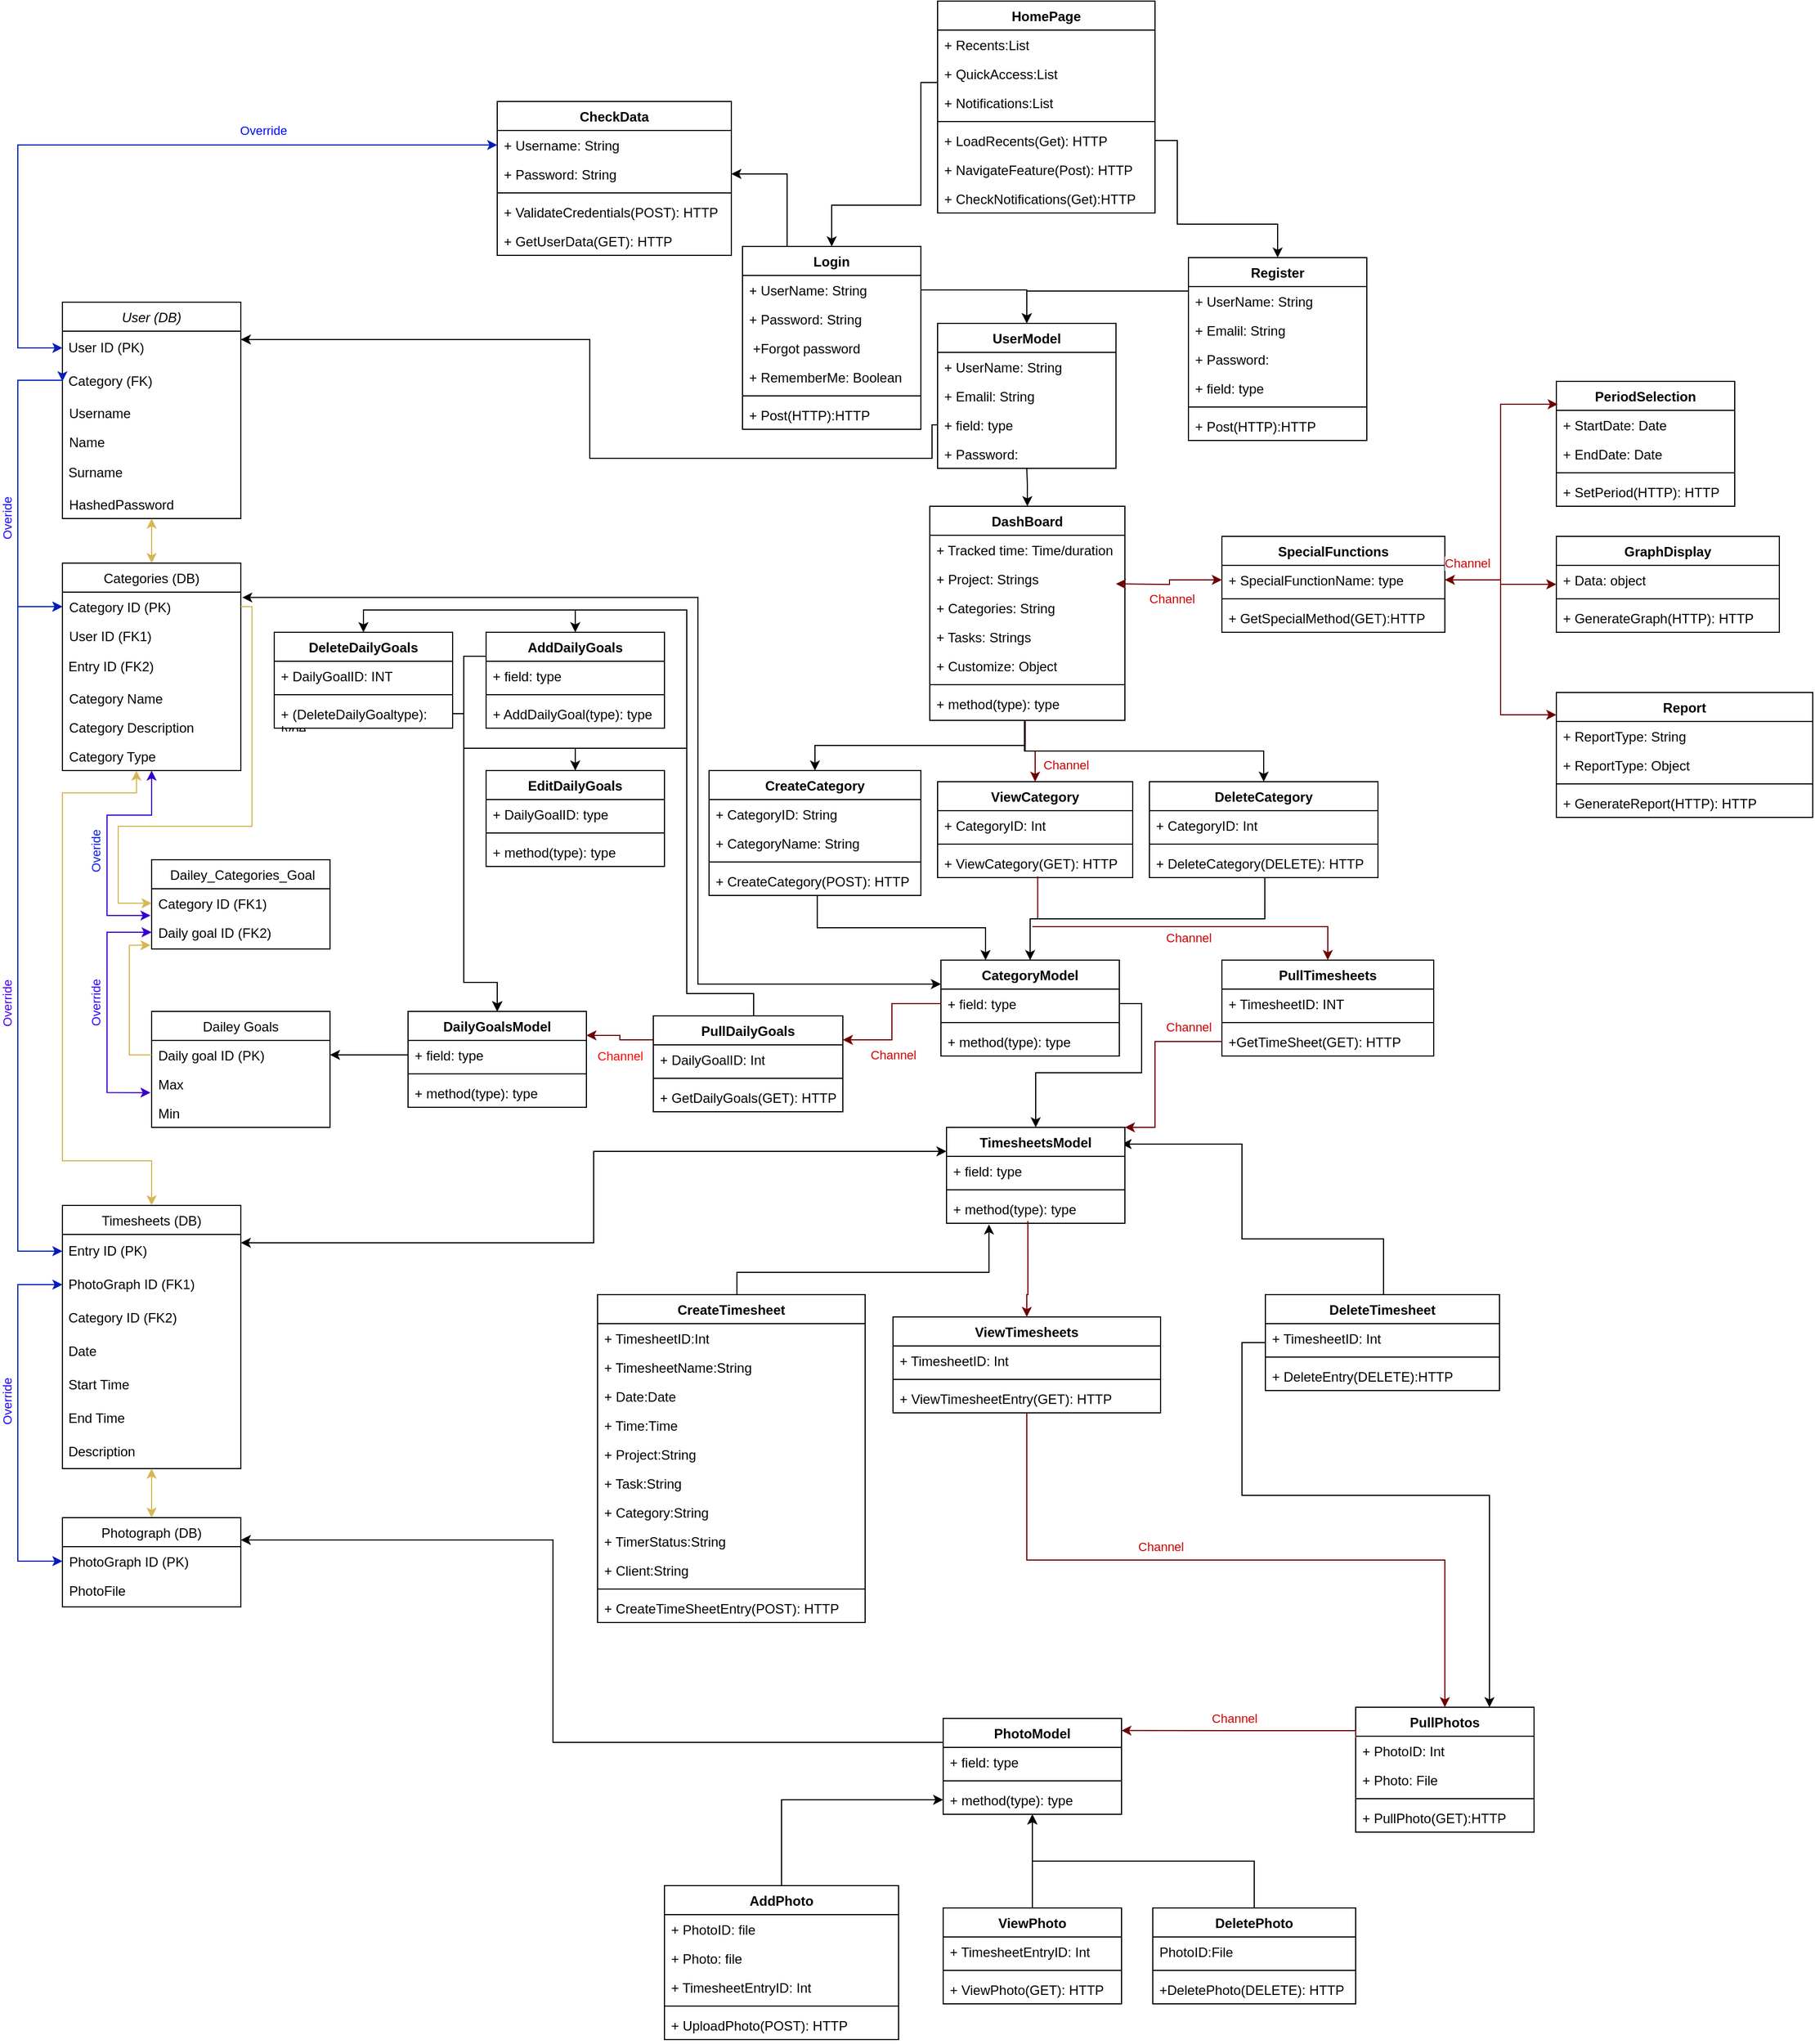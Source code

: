<mxfile version="20.8.16" type="device"><diagram name="Page-1" id="fHrrXIPgKh4mXqfSMhqJ"><mxGraphModel dx="2284" dy="1936" grid="1" gridSize="10" guides="1" tooltips="1" connect="1" arrows="1" fold="1" page="1" pageScale="1" pageWidth="850" pageHeight="1100" math="0" shadow="0"><root><mxCell id="0"/><mxCell id="1" parent="0"/><mxCell id="U91hNTFlVPH43kCQyX6H-246" style="edgeStyle=orthogonalEdgeStyle;rounded=0;orthogonalLoop=1;jettySize=auto;html=1;exitX=0.5;exitY=0;exitDx=0;exitDy=0;startArrow=classic;startFill=1;endArrow=none;endFill=0;" parent="1" source="U91hNTFlVPH43kCQyX6H-247" target="U91hNTFlVPH43kCQyX6H-376" edge="1"><mxGeometry relative="1" as="geometry"/></mxCell><mxCell id="U91hNTFlVPH43kCQyX6H-247" value="DashBoard" style="swimlane;fontStyle=1;align=center;verticalAlign=top;childLayout=stackLayout;horizontal=1;startSize=26;horizontalStack=0;resizeParent=1;resizeParentMax=0;resizeLast=0;collapsible=1;marginBottom=0;whiteSpace=wrap;html=1;" parent="1" vertex="1"><mxGeometry x="348" y="143" width="175" height="192" as="geometry"/></mxCell><mxCell id="U91hNTFlVPH43kCQyX6H-248" value="+ Tracked time: Time/duration" style="text;strokeColor=none;fillColor=none;align=left;verticalAlign=top;spacingLeft=4;spacingRight=4;overflow=hidden;rotatable=0;points=[[0,0.5],[1,0.5]];portConstraint=eastwest;whiteSpace=wrap;html=1;" parent="U91hNTFlVPH43kCQyX6H-247" vertex="1"><mxGeometry y="26" width="175" height="26" as="geometry"/></mxCell><mxCell id="U91hNTFlVPH43kCQyX6H-249" value="+ Project: Strings" style="text;strokeColor=none;fillColor=none;align=left;verticalAlign=top;spacingLeft=4;spacingRight=4;overflow=hidden;rotatable=0;points=[[0,0.5],[1,0.5]];portConstraint=eastwest;whiteSpace=wrap;html=1;" parent="U91hNTFlVPH43kCQyX6H-247" vertex="1"><mxGeometry y="52" width="175" height="26" as="geometry"/></mxCell><mxCell id="U91hNTFlVPH43kCQyX6H-250" value="+ Categories: String" style="text;strokeColor=none;fillColor=none;align=left;verticalAlign=top;spacingLeft=4;spacingRight=4;overflow=hidden;rotatable=0;points=[[0,0.5],[1,0.5]];portConstraint=eastwest;whiteSpace=wrap;html=1;" parent="U91hNTFlVPH43kCQyX6H-247" vertex="1"><mxGeometry y="78" width="175" height="26" as="geometry"/></mxCell><mxCell id="U91hNTFlVPH43kCQyX6H-251" value="+ Tasks: Strings" style="text;strokeColor=none;fillColor=none;align=left;verticalAlign=top;spacingLeft=4;spacingRight=4;overflow=hidden;rotatable=0;points=[[0,0.5],[1,0.5]];portConstraint=eastwest;whiteSpace=wrap;html=1;" parent="U91hNTFlVPH43kCQyX6H-247" vertex="1"><mxGeometry y="104" width="175" height="26" as="geometry"/></mxCell><mxCell id="U91hNTFlVPH43kCQyX6H-252" value="+ Customize: Object" style="text;strokeColor=none;fillColor=none;align=left;verticalAlign=top;spacingLeft=4;spacingRight=4;overflow=hidden;rotatable=0;points=[[0,0.5],[1,0.5]];portConstraint=eastwest;whiteSpace=wrap;html=1;" parent="U91hNTFlVPH43kCQyX6H-247" vertex="1"><mxGeometry y="130" width="175" height="26" as="geometry"/></mxCell><mxCell id="U91hNTFlVPH43kCQyX6H-253" value="" style="line;strokeWidth=1;fillColor=none;align=left;verticalAlign=middle;spacingTop=-1;spacingLeft=3;spacingRight=3;rotatable=0;labelPosition=right;points=[];portConstraint=eastwest;strokeColor=inherit;" parent="U91hNTFlVPH43kCQyX6H-247" vertex="1"><mxGeometry y="156" width="175" height="8" as="geometry"/></mxCell><mxCell id="U91hNTFlVPH43kCQyX6H-254" value="+ method(type): type" style="text;strokeColor=none;fillColor=none;align=left;verticalAlign=top;spacingLeft=4;spacingRight=4;overflow=hidden;rotatable=0;points=[[0,0.5],[1,0.5]];portConstraint=eastwest;whiteSpace=wrap;html=1;" parent="U91hNTFlVPH43kCQyX6H-247" vertex="1"><mxGeometry y="164" width="175" height="28" as="geometry"/></mxCell><mxCell id="U91hNTFlVPH43kCQyX6H-255" value="HomePage" style="swimlane;fontStyle=1;align=center;verticalAlign=top;childLayout=stackLayout;horizontal=1;startSize=26;horizontalStack=0;resizeParent=1;resizeParentMax=0;resizeLast=0;collapsible=1;marginBottom=0;whiteSpace=wrap;html=1;" parent="1" vertex="1"><mxGeometry x="355" y="-310" width="195" height="190" as="geometry"/></mxCell><mxCell id="U91hNTFlVPH43kCQyX6H-256" value="+ Recents:List" style="text;strokeColor=none;fillColor=none;align=left;verticalAlign=top;spacingLeft=4;spacingRight=4;overflow=hidden;rotatable=0;points=[[0,0.5],[1,0.5]];portConstraint=eastwest;whiteSpace=wrap;html=1;" parent="U91hNTFlVPH43kCQyX6H-255" vertex="1"><mxGeometry y="26" width="195" height="26" as="geometry"/></mxCell><mxCell id="U91hNTFlVPH43kCQyX6H-257" value="+ QuickAccess:List" style="text;strokeColor=none;fillColor=none;align=left;verticalAlign=top;spacingLeft=4;spacingRight=4;overflow=hidden;rotatable=0;points=[[0,0.5],[1,0.5]];portConstraint=eastwest;whiteSpace=wrap;html=1;" parent="U91hNTFlVPH43kCQyX6H-255" vertex="1"><mxGeometry y="52" width="195" height="26" as="geometry"/></mxCell><mxCell id="U91hNTFlVPH43kCQyX6H-258" value="+ Notifications:List&amp;nbsp;" style="text;strokeColor=none;fillColor=none;align=left;verticalAlign=top;spacingLeft=4;spacingRight=4;overflow=hidden;rotatable=0;points=[[0,0.5],[1,0.5]];portConstraint=eastwest;whiteSpace=wrap;html=1;" parent="U91hNTFlVPH43kCQyX6H-255" vertex="1"><mxGeometry y="78" width="195" height="26" as="geometry"/></mxCell><mxCell id="U91hNTFlVPH43kCQyX6H-259" value="" style="line;strokeWidth=1;fillColor=none;align=left;verticalAlign=middle;spacingTop=-1;spacingLeft=3;spacingRight=3;rotatable=0;labelPosition=right;points=[];portConstraint=eastwest;strokeColor=inherit;" parent="U91hNTFlVPH43kCQyX6H-255" vertex="1"><mxGeometry y="104" width="195" height="8" as="geometry"/></mxCell><mxCell id="U91hNTFlVPH43kCQyX6H-260" value="+ LoadRecents(Get): HTTP" style="text;strokeColor=none;fillColor=none;align=left;verticalAlign=top;spacingLeft=4;spacingRight=4;overflow=hidden;rotatable=0;points=[[0,0.5],[1,0.5]];portConstraint=eastwest;whiteSpace=wrap;html=1;" parent="U91hNTFlVPH43kCQyX6H-255" vertex="1"><mxGeometry y="112" width="195" height="26" as="geometry"/></mxCell><mxCell id="U91hNTFlVPH43kCQyX6H-261" value="+ NavigateFeature(Post): HTTP" style="text;strokeColor=none;fillColor=none;align=left;verticalAlign=top;spacingLeft=4;spacingRight=4;overflow=hidden;rotatable=0;points=[[0,0.5],[1,0.5]];portConstraint=eastwest;whiteSpace=wrap;html=1;" parent="U91hNTFlVPH43kCQyX6H-255" vertex="1"><mxGeometry y="138" width="195" height="26" as="geometry"/></mxCell><mxCell id="U91hNTFlVPH43kCQyX6H-262" value="+ CheckNotifications(Get):HTTP" style="text;strokeColor=none;fillColor=none;align=left;verticalAlign=top;spacingLeft=4;spacingRight=4;overflow=hidden;rotatable=0;points=[[0,0.5],[1,0.5]];portConstraint=eastwest;whiteSpace=wrap;html=1;" parent="U91hNTFlVPH43kCQyX6H-255" vertex="1"><mxGeometry y="164" width="195" height="26" as="geometry"/></mxCell><mxCell id="U91hNTFlVPH43kCQyX6H-263" style="edgeStyle=orthogonalEdgeStyle;rounded=0;orthogonalLoop=1;jettySize=auto;html=1;exitX=0.25;exitY=0;exitDx=0;exitDy=0;entryX=1;entryY=0.5;entryDx=0;entryDy=0;" parent="1" source="U91hNTFlVPH43kCQyX6H-264" target="U91hNTFlVPH43kCQyX6H-384" edge="1"><mxGeometry relative="1" as="geometry"/></mxCell><mxCell id="U91hNTFlVPH43kCQyX6H-264" value="Login" style="swimlane;fontStyle=1;align=center;verticalAlign=top;childLayout=stackLayout;horizontal=1;startSize=26;horizontalStack=0;resizeParent=1;resizeParentMax=0;resizeLast=0;collapsible=1;marginBottom=0;whiteSpace=wrap;html=1;" parent="1" vertex="1"><mxGeometry x="180" y="-90" width="160" height="164" as="geometry"/></mxCell><mxCell id="U91hNTFlVPH43kCQyX6H-265" value="+ UserName: String" style="text;strokeColor=none;fillColor=none;align=left;verticalAlign=top;spacingLeft=4;spacingRight=4;overflow=hidden;rotatable=0;points=[[0,0.5],[1,0.5]];portConstraint=eastwest;whiteSpace=wrap;html=1;" parent="U91hNTFlVPH43kCQyX6H-264" vertex="1"><mxGeometry y="26" width="160" height="26" as="geometry"/></mxCell><mxCell id="U91hNTFlVPH43kCQyX6H-266" value="+ Password: String" style="text;strokeColor=none;fillColor=none;align=left;verticalAlign=top;spacingLeft=4;spacingRight=4;overflow=hidden;rotatable=0;points=[[0,0.5],[1,0.5]];portConstraint=eastwest;whiteSpace=wrap;html=1;" parent="U91hNTFlVPH43kCQyX6H-264" vertex="1"><mxGeometry y="52" width="160" height="26" as="geometry"/></mxCell><mxCell id="U91hNTFlVPH43kCQyX6H-267" value="&amp;nbsp;+Forgot password" style="text;strokeColor=none;fillColor=none;align=left;verticalAlign=top;spacingLeft=4;spacingRight=4;overflow=hidden;rotatable=0;points=[[0,0.5],[1,0.5]];portConstraint=eastwest;whiteSpace=wrap;html=1;" parent="U91hNTFlVPH43kCQyX6H-264" vertex="1"><mxGeometry y="78" width="160" height="26" as="geometry"/></mxCell><mxCell id="U91hNTFlVPH43kCQyX6H-268" value="+ RememberMe: Boolean" style="text;strokeColor=none;fillColor=none;align=left;verticalAlign=top;spacingLeft=4;spacingRight=4;overflow=hidden;rotatable=0;points=[[0,0.5],[1,0.5]];portConstraint=eastwest;whiteSpace=wrap;html=1;" parent="U91hNTFlVPH43kCQyX6H-264" vertex="1"><mxGeometry y="104" width="160" height="26" as="geometry"/></mxCell><mxCell id="U91hNTFlVPH43kCQyX6H-269" value="" style="line;strokeWidth=1;fillColor=none;align=left;verticalAlign=middle;spacingTop=-1;spacingLeft=3;spacingRight=3;rotatable=0;labelPosition=right;points=[];portConstraint=eastwest;strokeColor=inherit;" parent="U91hNTFlVPH43kCQyX6H-264" vertex="1"><mxGeometry y="130" width="160" height="8" as="geometry"/></mxCell><mxCell id="U91hNTFlVPH43kCQyX6H-270" value="+ Post(HTTP):HTTP" style="text;strokeColor=none;fillColor=none;align=left;verticalAlign=top;spacingLeft=4;spacingRight=4;overflow=hidden;rotatable=0;points=[[0,0.5],[1,0.5]];portConstraint=eastwest;whiteSpace=wrap;html=1;" parent="U91hNTFlVPH43kCQyX6H-264" vertex="1"><mxGeometry y="138" width="160" height="26" as="geometry"/></mxCell><mxCell id="U91hNTFlVPH43kCQyX6H-271" value="Register" style="swimlane;fontStyle=1;align=center;verticalAlign=top;childLayout=stackLayout;horizontal=1;startSize=26;horizontalStack=0;resizeParent=1;resizeParentMax=0;resizeLast=0;collapsible=1;marginBottom=0;whiteSpace=wrap;html=1;" parent="1" vertex="1"><mxGeometry x="580" y="-80" width="160" height="164" as="geometry"/></mxCell><mxCell id="U91hNTFlVPH43kCQyX6H-272" value="+ UserName: String" style="text;strokeColor=none;fillColor=none;align=left;verticalAlign=top;spacingLeft=4;spacingRight=4;overflow=hidden;rotatable=0;points=[[0,0.5],[1,0.5]];portConstraint=eastwest;whiteSpace=wrap;html=1;" parent="U91hNTFlVPH43kCQyX6H-271" vertex="1"><mxGeometry y="26" width="160" height="26" as="geometry"/></mxCell><mxCell id="U91hNTFlVPH43kCQyX6H-273" value="+ Emalil: String" style="text;strokeColor=none;fillColor=none;align=left;verticalAlign=top;spacingLeft=4;spacingRight=4;overflow=hidden;rotatable=0;points=[[0,0.5],[1,0.5]];portConstraint=eastwest;whiteSpace=wrap;html=1;" parent="U91hNTFlVPH43kCQyX6H-271" vertex="1"><mxGeometry y="52" width="160" height="26" as="geometry"/></mxCell><mxCell id="U91hNTFlVPH43kCQyX6H-274" value="+ Password:&amp;nbsp;" style="text;strokeColor=none;fillColor=none;align=left;verticalAlign=top;spacingLeft=4;spacingRight=4;overflow=hidden;rotatable=0;points=[[0,0.5],[1,0.5]];portConstraint=eastwest;whiteSpace=wrap;html=1;" parent="U91hNTFlVPH43kCQyX6H-271" vertex="1"><mxGeometry y="78" width="160" height="26" as="geometry"/></mxCell><mxCell id="U91hNTFlVPH43kCQyX6H-275" value="+ field: type" style="text;strokeColor=none;fillColor=none;align=left;verticalAlign=top;spacingLeft=4;spacingRight=4;overflow=hidden;rotatable=0;points=[[0,0.5],[1,0.5]];portConstraint=eastwest;whiteSpace=wrap;html=1;" parent="U91hNTFlVPH43kCQyX6H-271" vertex="1"><mxGeometry y="104" width="160" height="26" as="geometry"/></mxCell><mxCell id="U91hNTFlVPH43kCQyX6H-276" value="" style="line;strokeWidth=1;fillColor=none;align=left;verticalAlign=middle;spacingTop=-1;spacingLeft=3;spacingRight=3;rotatable=0;labelPosition=right;points=[];portConstraint=eastwest;strokeColor=inherit;" parent="U91hNTFlVPH43kCQyX6H-271" vertex="1"><mxGeometry y="130" width="160" height="8" as="geometry"/></mxCell><mxCell id="U91hNTFlVPH43kCQyX6H-277" value="+ Post(HTTP):HTTP" style="text;strokeColor=none;fillColor=none;align=left;verticalAlign=top;spacingLeft=4;spacingRight=4;overflow=hidden;rotatable=0;points=[[0,0.5],[1,0.5]];portConstraint=eastwest;whiteSpace=wrap;html=1;" parent="U91hNTFlVPH43kCQyX6H-271" vertex="1"><mxGeometry y="138" width="160" height="26" as="geometry"/></mxCell><mxCell id="U91hNTFlVPH43kCQyX6H-278" style="edgeStyle=orthogonalEdgeStyle;rounded=0;orthogonalLoop=1;jettySize=auto;html=1;exitX=0.5;exitY=0;exitDx=0;exitDy=0;endArrow=none;endFill=0;startArrow=classic;startFill=1;entryX=0;entryY=0.5;entryDx=0;entryDy=0;" parent="1" source="U91hNTFlVPH43kCQyX6H-264" target="U91hNTFlVPH43kCQyX6H-260" edge="1"><mxGeometry relative="1" as="geometry"><mxPoint x="400" y="-120" as="targetPoint"/><Array as="points"><mxPoint x="260" y="-127"/><mxPoint x="340" y="-127"/><mxPoint x="340" y="-237"/></Array></mxGeometry></mxCell><mxCell id="U91hNTFlVPH43kCQyX6H-279" style="edgeStyle=orthogonalEdgeStyle;rounded=0;orthogonalLoop=1;jettySize=auto;html=1;exitX=0.5;exitY=0;exitDx=0;exitDy=0;startArrow=classic;startFill=1;endArrow=none;endFill=0;entryX=1;entryY=0.5;entryDx=0;entryDy=0;" parent="1" source="U91hNTFlVPH43kCQyX6H-271" target="U91hNTFlVPH43kCQyX6H-260" edge="1"><mxGeometry relative="1" as="geometry"><mxPoint x="470" y="-200" as="targetPoint"/><Array as="points"><mxPoint x="660" y="-110"/><mxPoint x="570" y="-110"/><mxPoint x="570" y="-185"/></Array></mxGeometry></mxCell><mxCell id="U91hNTFlVPH43kCQyX6H-280" value="ViewCategory" style="swimlane;fontStyle=1;align=center;verticalAlign=top;childLayout=stackLayout;horizontal=1;startSize=26;horizontalStack=0;resizeParent=1;resizeParentMax=0;resizeLast=0;collapsible=1;marginBottom=0;whiteSpace=wrap;html=1;" parent="1" vertex="1"><mxGeometry x="355" y="390" width="175" height="86" as="geometry"/></mxCell><mxCell id="U91hNTFlVPH43kCQyX6H-281" value="+ CategoryID: Int" style="text;strokeColor=none;fillColor=none;align=left;verticalAlign=top;spacingLeft=4;spacingRight=4;overflow=hidden;rotatable=0;points=[[0,0.5],[1,0.5]];portConstraint=eastwest;whiteSpace=wrap;html=1;" parent="U91hNTFlVPH43kCQyX6H-280" vertex="1"><mxGeometry y="26" width="175" height="26" as="geometry"/></mxCell><mxCell id="U91hNTFlVPH43kCQyX6H-282" value="" style="line;strokeWidth=1;fillColor=none;align=left;verticalAlign=middle;spacingTop=-1;spacingLeft=3;spacingRight=3;rotatable=0;labelPosition=right;points=[];portConstraint=eastwest;strokeColor=inherit;" parent="U91hNTFlVPH43kCQyX6H-280" vertex="1"><mxGeometry y="52" width="175" height="8" as="geometry"/></mxCell><mxCell id="U91hNTFlVPH43kCQyX6H-283" value="+ ViewCategory(GET): HTTP" style="text;strokeColor=none;fillColor=none;align=left;verticalAlign=top;spacingLeft=4;spacingRight=4;overflow=hidden;rotatable=0;points=[[0,0.5],[1,0.5]];portConstraint=eastwest;whiteSpace=wrap;html=1;" parent="U91hNTFlVPH43kCQyX6H-280" vertex="1"><mxGeometry y="60" width="175" height="26" as="geometry"/></mxCell><mxCell id="U91hNTFlVPH43kCQyX6H-284" value="CreateCategory" style="swimlane;fontStyle=1;align=center;verticalAlign=top;childLayout=stackLayout;horizontal=1;startSize=26;horizontalStack=0;resizeParent=1;resizeParentMax=0;resizeLast=0;collapsible=1;marginBottom=0;whiteSpace=wrap;html=1;" parent="1" vertex="1"><mxGeometry x="150" y="380" width="190" height="112" as="geometry"/></mxCell><mxCell id="U91hNTFlVPH43kCQyX6H-285" value="+ CategoryID: String" style="text;strokeColor=none;fillColor=none;align=left;verticalAlign=top;spacingLeft=4;spacingRight=4;overflow=hidden;rotatable=0;points=[[0,0.5],[1,0.5]];portConstraint=eastwest;whiteSpace=wrap;html=1;" parent="U91hNTFlVPH43kCQyX6H-284" vertex="1"><mxGeometry y="26" width="190" height="26" as="geometry"/></mxCell><mxCell id="U91hNTFlVPH43kCQyX6H-286" value="+ CategoryName: String" style="text;strokeColor=none;fillColor=none;align=left;verticalAlign=top;spacingLeft=4;spacingRight=4;overflow=hidden;rotatable=0;points=[[0,0.5],[1,0.5]];portConstraint=eastwest;whiteSpace=wrap;html=1;" parent="U91hNTFlVPH43kCQyX6H-284" vertex="1"><mxGeometry y="52" width="190" height="26" as="geometry"/></mxCell><mxCell id="U91hNTFlVPH43kCQyX6H-287" value="" style="line;strokeWidth=1;fillColor=none;align=left;verticalAlign=middle;spacingTop=-1;spacingLeft=3;spacingRight=3;rotatable=0;labelPosition=right;points=[];portConstraint=eastwest;strokeColor=inherit;" parent="U91hNTFlVPH43kCQyX6H-284" vertex="1"><mxGeometry y="78" width="190" height="8" as="geometry"/></mxCell><mxCell id="U91hNTFlVPH43kCQyX6H-288" value="+ CreateCategory(POST): HTTP" style="text;strokeColor=none;fillColor=none;align=left;verticalAlign=top;spacingLeft=4;spacingRight=4;overflow=hidden;rotatable=0;points=[[0,0.5],[1,0.5]];portConstraint=eastwest;whiteSpace=wrap;html=1;" parent="U91hNTFlVPH43kCQyX6H-284" vertex="1"><mxGeometry y="86" width="190" height="26" as="geometry"/></mxCell><mxCell id="U91hNTFlVPH43kCQyX6H-289" value="DeleteCategory" style="swimlane;fontStyle=1;align=center;verticalAlign=top;childLayout=stackLayout;horizontal=1;startSize=26;horizontalStack=0;resizeParent=1;resizeParentMax=0;resizeLast=0;collapsible=1;marginBottom=0;whiteSpace=wrap;html=1;" parent="1" vertex="1"><mxGeometry x="545" y="390" width="205" height="86" as="geometry"/></mxCell><mxCell id="U91hNTFlVPH43kCQyX6H-290" value="+ CategoryID: Int" style="text;strokeColor=none;fillColor=none;align=left;verticalAlign=top;spacingLeft=4;spacingRight=4;overflow=hidden;rotatable=0;points=[[0,0.5],[1,0.5]];portConstraint=eastwest;whiteSpace=wrap;html=1;" parent="U91hNTFlVPH43kCQyX6H-289" vertex="1"><mxGeometry y="26" width="205" height="26" as="geometry"/></mxCell><mxCell id="U91hNTFlVPH43kCQyX6H-291" value="" style="line;strokeWidth=1;fillColor=none;align=left;verticalAlign=middle;spacingTop=-1;spacingLeft=3;spacingRight=3;rotatable=0;labelPosition=right;points=[];portConstraint=eastwest;strokeColor=inherit;" parent="U91hNTFlVPH43kCQyX6H-289" vertex="1"><mxGeometry y="52" width="205" height="8" as="geometry"/></mxCell><mxCell id="U91hNTFlVPH43kCQyX6H-292" value="+ DeleteCategory(DELETE): HTTP" style="text;strokeColor=none;fillColor=none;align=left;verticalAlign=top;spacingLeft=4;spacingRight=4;overflow=hidden;rotatable=0;points=[[0,0.5],[1,0.5]];portConstraint=eastwest;whiteSpace=wrap;html=1;" parent="U91hNTFlVPH43kCQyX6H-289" vertex="1"><mxGeometry y="60" width="205" height="26" as="geometry"/></mxCell><mxCell id="U91hNTFlVPH43kCQyX6H-293" value="User (DB)" style="swimlane;fontStyle=2;align=center;verticalAlign=top;childLayout=stackLayout;horizontal=1;startSize=26;horizontalStack=0;resizeParent=1;resizeLast=0;collapsible=1;marginBottom=0;rounded=0;shadow=0;strokeWidth=1;" parent="1" vertex="1"><mxGeometry x="-430" y="-40" width="160" height="194" as="geometry"><mxRectangle x="230" y="140" width="160" height="26" as="alternateBounds"/></mxGeometry></mxCell><mxCell id="U91hNTFlVPH43kCQyX6H-294" value="&amp;nbsp;User ID (PK)" style="text;html=1;align=left;verticalAlign=middle;whiteSpace=wrap;rounded=0;" parent="U91hNTFlVPH43kCQyX6H-293" vertex="1"><mxGeometry y="26" width="160" height="30" as="geometry"/></mxCell><mxCell id="U91hNTFlVPH43kCQyX6H-295" value="&amp;nbsp;Category (FK)" style="text;html=1;align=left;verticalAlign=middle;whiteSpace=wrap;rounded=0;" parent="U91hNTFlVPH43kCQyX6H-293" vertex="1"><mxGeometry y="56" width="160" height="30" as="geometry"/></mxCell><mxCell id="U91hNTFlVPH43kCQyX6H-296" value="Username" style="text;align=left;verticalAlign=top;spacingLeft=4;spacingRight=4;overflow=hidden;rotatable=0;points=[[0,0.5],[1,0.5]];portConstraint=eastwest;" parent="U91hNTFlVPH43kCQyX6H-293" vertex="1"><mxGeometry y="86" width="160" height="26" as="geometry"/></mxCell><mxCell id="U91hNTFlVPH43kCQyX6H-297" value="Name" style="text;align=left;verticalAlign=top;spacingLeft=4;spacingRight=4;overflow=hidden;rotatable=0;points=[[0,0.5],[1,0.5]];portConstraint=eastwest;rounded=0;shadow=0;html=0;" parent="U91hNTFlVPH43kCQyX6H-293" vertex="1"><mxGeometry y="112" width="160" height="26" as="geometry"/></mxCell><mxCell id="U91hNTFlVPH43kCQyX6H-298" value="&amp;nbsp;Surname" style="text;html=1;align=left;verticalAlign=middle;whiteSpace=wrap;rounded=0;" parent="U91hNTFlVPH43kCQyX6H-293" vertex="1"><mxGeometry y="138" width="160" height="30" as="geometry"/></mxCell><mxCell id="U91hNTFlVPH43kCQyX6H-299" value="HashedPassword" style="text;align=left;verticalAlign=top;spacingLeft=4;spacingRight=4;overflow=hidden;rotatable=0;points=[[0,0.5],[1,0.5]];portConstraint=eastwest;rounded=0;shadow=0;html=0;" parent="U91hNTFlVPH43kCQyX6H-293" vertex="1"><mxGeometry y="168" width="160" height="26" as="geometry"/></mxCell><mxCell id="U91hNTFlVPH43kCQyX6H-300" value="Timesheets (DB)" style="swimlane;fontStyle=0;align=center;verticalAlign=top;childLayout=stackLayout;horizontal=1;startSize=26;horizontalStack=0;resizeParent=1;resizeLast=0;collapsible=1;marginBottom=0;rounded=0;shadow=0;strokeWidth=1;" parent="1" vertex="1"><mxGeometry x="-430" y="770" width="160" height="236" as="geometry"><mxRectangle x="340" y="380" width="170" height="26" as="alternateBounds"/></mxGeometry></mxCell><mxCell id="U91hNTFlVPH43kCQyX6H-301" value="&amp;nbsp;Entry ID (PK)" style="text;html=1;align=left;verticalAlign=middle;whiteSpace=wrap;rounded=0;" parent="U91hNTFlVPH43kCQyX6H-300" vertex="1"><mxGeometry y="26" width="160" height="30" as="geometry"/></mxCell><mxCell id="U91hNTFlVPH43kCQyX6H-302" value="&amp;nbsp;PhotoGraph ID (FK1)" style="text;html=1;align=left;verticalAlign=middle;whiteSpace=wrap;rounded=0;" parent="U91hNTFlVPH43kCQyX6H-300" vertex="1"><mxGeometry y="56" width="160" height="30" as="geometry"/></mxCell><mxCell id="U91hNTFlVPH43kCQyX6H-303" value="&amp;nbsp;Category ID (FK2)" style="text;html=1;align=left;verticalAlign=middle;whiteSpace=wrap;rounded=0;" parent="U91hNTFlVPH43kCQyX6H-300" vertex="1"><mxGeometry y="86" width="160" height="30" as="geometry"/></mxCell><mxCell id="U91hNTFlVPH43kCQyX6H-304" value="&amp;nbsp;Date" style="text;html=1;align=left;verticalAlign=middle;whiteSpace=wrap;rounded=0;" parent="U91hNTFlVPH43kCQyX6H-300" vertex="1"><mxGeometry y="116" width="160" height="30" as="geometry"/></mxCell><mxCell id="U91hNTFlVPH43kCQyX6H-305" value="&amp;nbsp;Start Time" style="text;html=1;align=left;verticalAlign=middle;whiteSpace=wrap;rounded=0;" parent="U91hNTFlVPH43kCQyX6H-300" vertex="1"><mxGeometry y="146" width="160" height="30" as="geometry"/></mxCell><mxCell id="U91hNTFlVPH43kCQyX6H-306" value="&amp;nbsp;End Time" style="text;html=1;align=left;verticalAlign=middle;whiteSpace=wrap;rounded=0;" parent="U91hNTFlVPH43kCQyX6H-300" vertex="1"><mxGeometry y="176" width="160" height="30" as="geometry"/></mxCell><mxCell id="U91hNTFlVPH43kCQyX6H-307" value="&amp;nbsp;Description" style="text;html=1;align=left;verticalAlign=middle;whiteSpace=wrap;rounded=0;" parent="U91hNTFlVPH43kCQyX6H-300" vertex="1"><mxGeometry y="206" width="160" height="30" as="geometry"/></mxCell><mxCell id="U91hNTFlVPH43kCQyX6H-308" style="edgeStyle=orthogonalEdgeStyle;rounded=0;orthogonalLoop=1;jettySize=auto;html=1;exitX=0.5;exitY=0;exitDx=0;exitDy=0;startArrow=classic;startFill=1;fillColor=#fff2cc;strokeColor=#d6b656;" parent="1" source="U91hNTFlVPH43kCQyX6H-309" target="U91hNTFlVPH43kCQyX6H-293" edge="1"><mxGeometry relative="1" as="geometry"/></mxCell><mxCell id="U91hNTFlVPH43kCQyX6H-309" value="Categories (DB)" style="swimlane;fontStyle=0;align=center;verticalAlign=top;childLayout=stackLayout;horizontal=1;startSize=26;horizontalStack=0;resizeParent=1;resizeLast=0;collapsible=1;marginBottom=0;rounded=0;shadow=0;strokeWidth=1;" parent="1" vertex="1"><mxGeometry x="-430" y="194" width="160" height="186" as="geometry"><mxRectangle x="550" y="140" width="160" height="26" as="alternateBounds"/></mxGeometry></mxCell><mxCell id="U91hNTFlVPH43kCQyX6H-310" value="Category ID (PK)" style="text;align=left;verticalAlign=top;spacingLeft=4;spacingRight=4;overflow=hidden;rotatable=0;points=[[0,0.5],[1,0.5]];portConstraint=eastwest;" parent="U91hNTFlVPH43kCQyX6H-309" vertex="1"><mxGeometry y="26" width="160" height="26" as="geometry"/></mxCell><mxCell id="U91hNTFlVPH43kCQyX6H-311" value="User ID (FK1)" style="text;align=left;verticalAlign=top;spacingLeft=4;spacingRight=4;overflow=hidden;rotatable=0;points=[[0,0.5],[1,0.5]];portConstraint=eastwest;rounded=0;shadow=0;html=0;" parent="U91hNTFlVPH43kCQyX6H-309" vertex="1"><mxGeometry y="52" width="160" height="26" as="geometry"/></mxCell><mxCell id="U91hNTFlVPH43kCQyX6H-312" value="&amp;nbsp;Entry ID (FK2)" style="text;html=1;align=left;verticalAlign=middle;whiteSpace=wrap;rounded=0;" parent="U91hNTFlVPH43kCQyX6H-309" vertex="1"><mxGeometry y="78" width="160" height="30" as="geometry"/></mxCell><mxCell id="U91hNTFlVPH43kCQyX6H-313" value="Category Name" style="text;align=left;verticalAlign=top;spacingLeft=4;spacingRight=4;overflow=hidden;rotatable=0;points=[[0,0.5],[1,0.5]];portConstraint=eastwest;rounded=0;shadow=0;html=0;" parent="U91hNTFlVPH43kCQyX6H-309" vertex="1"><mxGeometry y="108" width="160" height="26" as="geometry"/></mxCell><mxCell id="U91hNTFlVPH43kCQyX6H-314" value="Category Description" style="text;align=left;verticalAlign=top;spacingLeft=4;spacingRight=4;overflow=hidden;rotatable=0;points=[[0,0.5],[1,0.5]];portConstraint=eastwest;rounded=0;shadow=0;html=0;" parent="U91hNTFlVPH43kCQyX6H-309" vertex="1"><mxGeometry y="134" width="160" height="26" as="geometry"/></mxCell><mxCell id="U91hNTFlVPH43kCQyX6H-315" value="Category Type" style="text;align=left;verticalAlign=top;spacingLeft=4;spacingRight=4;overflow=hidden;rotatable=0;points=[[0,0.5],[1,0.5]];portConstraint=eastwest;rounded=0;shadow=0;html=0;" parent="U91hNTFlVPH43kCQyX6H-309" vertex="1"><mxGeometry y="160" width="160" height="26" as="geometry"/></mxCell><mxCell id="U91hNTFlVPH43kCQyX6H-316" style="edgeStyle=orthogonalEdgeStyle;rounded=0;orthogonalLoop=1;jettySize=auto;html=1;exitX=0.5;exitY=0;exitDx=0;exitDy=0;entryX=0.5;entryY=1;entryDx=0;entryDy=0;startArrow=classic;startFill=1;fillColor=#fff2cc;strokeColor=#d6b656;" parent="1" source="U91hNTFlVPH43kCQyX6H-317" target="U91hNTFlVPH43kCQyX6H-307" edge="1"><mxGeometry relative="1" as="geometry"/></mxCell><mxCell id="U91hNTFlVPH43kCQyX6H-317" value="Photograph (DB)" style="swimlane;fontStyle=0;align=center;verticalAlign=top;childLayout=stackLayout;horizontal=1;startSize=26;horizontalStack=0;resizeParent=1;resizeLast=0;collapsible=1;marginBottom=0;rounded=0;shadow=0;strokeWidth=1;" parent="1" vertex="1"><mxGeometry x="-430" y="1050" width="160" height="80" as="geometry"><mxRectangle x="130" y="380" width="160" height="26" as="alternateBounds"/></mxGeometry></mxCell><mxCell id="U91hNTFlVPH43kCQyX6H-318" value="PhotoGraph ID (PK)" style="text;align=left;verticalAlign=top;spacingLeft=4;spacingRight=4;overflow=hidden;rotatable=0;points=[[0,0.5],[1,0.5]];portConstraint=eastwest;" parent="U91hNTFlVPH43kCQyX6H-317" vertex="1"><mxGeometry y="26" width="160" height="26" as="geometry"/></mxCell><mxCell id="U91hNTFlVPH43kCQyX6H-319" value="PhotoFile" style="text;align=left;verticalAlign=top;spacingLeft=4;spacingRight=4;overflow=hidden;rotatable=0;points=[[0,0.5],[1,0.5]];portConstraint=eastwest;rounded=0;shadow=0;html=0;" parent="U91hNTFlVPH43kCQyX6H-317" vertex="1"><mxGeometry y="52" width="160" height="26" as="geometry"/></mxCell><mxCell id="U91hNTFlVPH43kCQyX6H-320" value="Dailey Goals" style="swimlane;fontStyle=0;align=center;verticalAlign=top;childLayout=stackLayout;horizontal=1;startSize=26;horizontalStack=0;resizeParent=1;resizeLast=0;collapsible=1;marginBottom=0;rounded=0;shadow=0;strokeWidth=1;" parent="1" vertex="1"><mxGeometry x="-350" y="596" width="160" height="104" as="geometry"><mxRectangle x="130" y="380" width="160" height="26" as="alternateBounds"/></mxGeometry></mxCell><mxCell id="U91hNTFlVPH43kCQyX6H-321" value="Daily goal ID (PK)" style="text;align=left;verticalAlign=top;spacingLeft=4;spacingRight=4;overflow=hidden;rotatable=0;points=[[0,0.5],[1,0.5]];portConstraint=eastwest;" parent="U91hNTFlVPH43kCQyX6H-320" vertex="1"><mxGeometry y="26" width="160" height="26" as="geometry"/></mxCell><mxCell id="U91hNTFlVPH43kCQyX6H-322" value="Max" style="text;align=left;verticalAlign=top;spacingLeft=4;spacingRight=4;overflow=hidden;rotatable=0;points=[[0,0.5],[1,0.5]];portConstraint=eastwest;rounded=0;shadow=0;html=0;" parent="U91hNTFlVPH43kCQyX6H-320" vertex="1"><mxGeometry y="52" width="160" height="26" as="geometry"/></mxCell><mxCell id="U91hNTFlVPH43kCQyX6H-323" value="Min" style="text;align=left;verticalAlign=top;spacingLeft=4;spacingRight=4;overflow=hidden;rotatable=0;points=[[0,0.5],[1,0.5]];portConstraint=eastwest;" parent="U91hNTFlVPH43kCQyX6H-320" vertex="1"><mxGeometry y="78" width="160" height="26" as="geometry"/></mxCell><mxCell id="U91hNTFlVPH43kCQyX6H-324" value=" Dailey_Categories_Goal" style="swimlane;fontStyle=0;align=center;verticalAlign=top;childLayout=stackLayout;horizontal=1;startSize=26;horizontalStack=0;resizeParent=1;resizeLast=0;collapsible=1;marginBottom=0;rounded=0;shadow=0;strokeWidth=1;" parent="1" vertex="1"><mxGeometry x="-350" y="460" width="160" height="80" as="geometry"><mxRectangle x="130" y="380" width="160" height="26" as="alternateBounds"/></mxGeometry></mxCell><mxCell id="U91hNTFlVPH43kCQyX6H-325" value="Category ID (FK1)" style="text;align=left;verticalAlign=top;spacingLeft=4;spacingRight=4;overflow=hidden;rotatable=0;points=[[0,0.5],[1,0.5]];portConstraint=eastwest;" parent="U91hNTFlVPH43kCQyX6H-324" vertex="1"><mxGeometry y="26" width="160" height="26" as="geometry"/></mxCell><mxCell id="U91hNTFlVPH43kCQyX6H-326" value="Daily goal ID (FK2)" style="text;align=left;verticalAlign=top;spacingLeft=4;spacingRight=4;overflow=hidden;rotatable=0;points=[[0,0.5],[1,0.5]];portConstraint=eastwest;rounded=0;shadow=0;html=0;" parent="U91hNTFlVPH43kCQyX6H-324" vertex="1"><mxGeometry y="52" width="160" height="26" as="geometry"/></mxCell><mxCell id="U91hNTFlVPH43kCQyX6H-327" value="ViewTimesheets" style="swimlane;fontStyle=1;align=center;verticalAlign=top;childLayout=stackLayout;horizontal=1;startSize=26;horizontalStack=0;resizeParent=1;resizeParentMax=0;resizeLast=0;collapsible=1;marginBottom=0;whiteSpace=wrap;html=1;" parent="1" vertex="1"><mxGeometry x="315" y="870" width="240" height="86" as="geometry"/></mxCell><mxCell id="U91hNTFlVPH43kCQyX6H-328" value="+ TimesheetID: Int" style="text;strokeColor=none;fillColor=none;align=left;verticalAlign=top;spacingLeft=4;spacingRight=4;overflow=hidden;rotatable=0;points=[[0,0.5],[1,0.5]];portConstraint=eastwest;whiteSpace=wrap;html=1;" parent="U91hNTFlVPH43kCQyX6H-327" vertex="1"><mxGeometry y="26" width="240" height="26" as="geometry"/></mxCell><mxCell id="U91hNTFlVPH43kCQyX6H-329" value="" style="line;strokeWidth=1;fillColor=none;align=left;verticalAlign=middle;spacingTop=-1;spacingLeft=3;spacingRight=3;rotatable=0;labelPosition=right;points=[];portConstraint=eastwest;strokeColor=inherit;" parent="U91hNTFlVPH43kCQyX6H-327" vertex="1"><mxGeometry y="52" width="240" height="8" as="geometry"/></mxCell><mxCell id="U91hNTFlVPH43kCQyX6H-330" value="+ ViewTimesheetEntry(GET): HTTP" style="text;strokeColor=none;fillColor=none;align=left;verticalAlign=top;spacingLeft=4;spacingRight=4;overflow=hidden;rotatable=0;points=[[0,0.5],[1,0.5]];portConstraint=eastwest;whiteSpace=wrap;html=1;" parent="U91hNTFlVPH43kCQyX6H-327" vertex="1"><mxGeometry y="60" width="240" height="26" as="geometry"/></mxCell><mxCell id="U91hNTFlVPH43kCQyX6H-331" style="edgeStyle=orthogonalEdgeStyle;rounded=0;orthogonalLoop=1;jettySize=auto;html=1;exitX=0.5;exitY=0;exitDx=0;exitDy=0;entryX=0.238;entryY=1.038;entryDx=0;entryDy=0;startArrow=none;startFill=0;entryPerimeter=0;" parent="1" source="U91hNTFlVPH43kCQyX6H-332" target="U91hNTFlVPH43kCQyX6H-373" edge="1"><mxGeometry relative="1" as="geometry"><mxPoint x="360" y="749.0" as="targetPoint"/><Array as="points"><mxPoint x="175" y="850"/><mxPoint x="175" y="830"/><mxPoint x="401" y="830"/></Array></mxGeometry></mxCell><mxCell id="U91hNTFlVPH43kCQyX6H-332" value="CreateTimesheet" style="swimlane;fontStyle=1;align=center;verticalAlign=top;childLayout=stackLayout;horizontal=1;startSize=26;horizontalStack=0;resizeParent=1;resizeParentMax=0;resizeLast=0;collapsible=1;marginBottom=0;whiteSpace=wrap;html=1;" parent="1" vertex="1"><mxGeometry x="50" y="850" width="240" height="294" as="geometry"/></mxCell><mxCell id="U91hNTFlVPH43kCQyX6H-333" value="+ TimesheetID:Int&lt;div&gt;&lt;br&gt;&lt;/div&gt;" style="text;strokeColor=none;fillColor=none;align=left;verticalAlign=top;spacingLeft=4;spacingRight=4;overflow=hidden;rotatable=0;points=[[0,0.5],[1,0.5]];portConstraint=eastwest;whiteSpace=wrap;html=1;" parent="U91hNTFlVPH43kCQyX6H-332" vertex="1"><mxGeometry y="26" width="240" height="26" as="geometry"/></mxCell><mxCell id="U91hNTFlVPH43kCQyX6H-334" value="+ TimesheetName:String&lt;div&gt;&lt;br&gt;&lt;/div&gt;" style="text;strokeColor=none;fillColor=none;align=left;verticalAlign=top;spacingLeft=4;spacingRight=4;overflow=hidden;rotatable=0;points=[[0,0.5],[1,0.5]];portConstraint=eastwest;whiteSpace=wrap;html=1;" parent="U91hNTFlVPH43kCQyX6H-332" vertex="1"><mxGeometry y="52" width="240" height="26" as="geometry"/></mxCell><mxCell id="U91hNTFlVPH43kCQyX6H-335" value="+ Date:Date&lt;div&gt;&lt;br&gt;&lt;/div&gt;" style="text;strokeColor=none;fillColor=none;align=left;verticalAlign=top;spacingLeft=4;spacingRight=4;overflow=hidden;rotatable=0;points=[[0,0.5],[1,0.5]];portConstraint=eastwest;whiteSpace=wrap;html=1;" parent="U91hNTFlVPH43kCQyX6H-332" vertex="1"><mxGeometry y="78" width="240" height="26" as="geometry"/></mxCell><mxCell id="U91hNTFlVPH43kCQyX6H-336" value="+ Time:Time&lt;div&gt;&lt;br&gt;&lt;/div&gt;" style="text;strokeColor=none;fillColor=none;align=left;verticalAlign=top;spacingLeft=4;spacingRight=4;overflow=hidden;rotatable=0;points=[[0,0.5],[1,0.5]];portConstraint=eastwest;whiteSpace=wrap;html=1;" parent="U91hNTFlVPH43kCQyX6H-332" vertex="1"><mxGeometry y="104" width="240" height="26" as="geometry"/></mxCell><mxCell id="U91hNTFlVPH43kCQyX6H-337" value="+ Project:String&lt;div&gt;&lt;br&gt;&lt;/div&gt;" style="text;strokeColor=none;fillColor=none;align=left;verticalAlign=top;spacingLeft=4;spacingRight=4;overflow=hidden;rotatable=0;points=[[0,0.5],[1,0.5]];portConstraint=eastwest;whiteSpace=wrap;html=1;" parent="U91hNTFlVPH43kCQyX6H-332" vertex="1"><mxGeometry y="130" width="240" height="26" as="geometry"/></mxCell><mxCell id="U91hNTFlVPH43kCQyX6H-338" value="+ Task:String&lt;div&gt;&lt;br&gt;&lt;/div&gt;" style="text;strokeColor=none;fillColor=none;align=left;verticalAlign=top;spacingLeft=4;spacingRight=4;overflow=hidden;rotatable=0;points=[[0,0.5],[1,0.5]];portConstraint=eastwest;whiteSpace=wrap;html=1;" parent="U91hNTFlVPH43kCQyX6H-332" vertex="1"><mxGeometry y="156" width="240" height="26" as="geometry"/></mxCell><mxCell id="U91hNTFlVPH43kCQyX6H-339" value="+ Category:String&lt;div&gt;&lt;br&gt;&lt;/div&gt;" style="text;strokeColor=none;fillColor=none;align=left;verticalAlign=top;spacingLeft=4;spacingRight=4;overflow=hidden;rotatable=0;points=[[0,0.5],[1,0.5]];portConstraint=eastwest;whiteSpace=wrap;html=1;" parent="U91hNTFlVPH43kCQyX6H-332" vertex="1"><mxGeometry y="182" width="240" height="26" as="geometry"/></mxCell><mxCell id="U91hNTFlVPH43kCQyX6H-340" value="+ TimerStatus:String&lt;div&gt;&lt;br&gt;&lt;/div&gt;" style="text;strokeColor=none;fillColor=none;align=left;verticalAlign=top;spacingLeft=4;spacingRight=4;overflow=hidden;rotatable=0;points=[[0,0.5],[1,0.5]];portConstraint=eastwest;whiteSpace=wrap;html=1;" parent="U91hNTFlVPH43kCQyX6H-332" vertex="1"><mxGeometry y="208" width="240" height="26" as="geometry"/></mxCell><mxCell id="U91hNTFlVPH43kCQyX6H-341" value="+ Client:String&lt;div&gt;&lt;br&gt;&lt;/div&gt;" style="text;strokeColor=none;fillColor=none;align=left;verticalAlign=top;spacingLeft=4;spacingRight=4;overflow=hidden;rotatable=0;points=[[0,0.5],[1,0.5]];portConstraint=eastwest;whiteSpace=wrap;html=1;" parent="U91hNTFlVPH43kCQyX6H-332" vertex="1"><mxGeometry y="234" width="240" height="26" as="geometry"/></mxCell><mxCell id="U91hNTFlVPH43kCQyX6H-342" value="" style="line;strokeWidth=1;fillColor=none;align=left;verticalAlign=middle;spacingTop=-1;spacingLeft=3;spacingRight=3;rotatable=0;labelPosition=right;points=[];portConstraint=eastwest;strokeColor=inherit;" parent="U91hNTFlVPH43kCQyX6H-332" vertex="1"><mxGeometry y="260" width="240" height="8" as="geometry"/></mxCell><mxCell id="U91hNTFlVPH43kCQyX6H-343" value="+ CreateTimeSheetEntry(POST): HTTP" style="text;strokeColor=none;fillColor=none;align=left;verticalAlign=top;spacingLeft=4;spacingRight=4;overflow=hidden;rotatable=0;points=[[0,0.5],[1,0.5]];portConstraint=eastwest;whiteSpace=wrap;html=1;" parent="U91hNTFlVPH43kCQyX6H-332" vertex="1"><mxGeometry y="268" width="240" height="26" as="geometry"/></mxCell><mxCell id="U91hNTFlVPH43kCQyX6H-344" style="edgeStyle=orthogonalEdgeStyle;rounded=0;orthogonalLoop=1;jettySize=auto;html=1;exitX=0.5;exitY=0;exitDx=0;exitDy=0;entryX=1;entryY=0.5;entryDx=0;entryDy=0;" parent="1" source="U91hNTFlVPH43kCQyX6H-345" edge="1"><mxGeometry relative="1" as="geometry"><mxPoint x="520" y="715" as="targetPoint"/><Array as="points"><mxPoint x="755" y="800"/><mxPoint x="628" y="800"/><mxPoint x="628" y="715"/></Array></mxGeometry></mxCell><mxCell id="U91hNTFlVPH43kCQyX6H-345" value="DeleteTimesheet" style="swimlane;fontStyle=1;align=center;verticalAlign=top;childLayout=stackLayout;horizontal=1;startSize=26;horizontalStack=0;resizeParent=1;resizeParentMax=0;resizeLast=0;collapsible=1;marginBottom=0;whiteSpace=wrap;html=1;" parent="1" vertex="1"><mxGeometry x="649" y="850" width="210" height="86" as="geometry"/></mxCell><mxCell id="U91hNTFlVPH43kCQyX6H-346" value="+ TimesheetID: Int" style="text;strokeColor=none;fillColor=none;align=left;verticalAlign=top;spacingLeft=4;spacingRight=4;overflow=hidden;rotatable=0;points=[[0,0.5],[1,0.5]];portConstraint=eastwest;whiteSpace=wrap;html=1;" parent="U91hNTFlVPH43kCQyX6H-345" vertex="1"><mxGeometry y="26" width="210" height="26" as="geometry"/></mxCell><mxCell id="U91hNTFlVPH43kCQyX6H-347" value="" style="line;strokeWidth=1;fillColor=none;align=left;verticalAlign=middle;spacingTop=-1;spacingLeft=3;spacingRight=3;rotatable=0;labelPosition=right;points=[];portConstraint=eastwest;strokeColor=inherit;" parent="U91hNTFlVPH43kCQyX6H-345" vertex="1"><mxGeometry y="52" width="210" height="8" as="geometry"/></mxCell><mxCell id="U91hNTFlVPH43kCQyX6H-348" value="+ DeleteEntry(DELETE):HTTP" style="text;strokeColor=none;fillColor=none;align=left;verticalAlign=top;spacingLeft=4;spacingRight=4;overflow=hidden;rotatable=0;points=[[0,0.5],[1,0.5]];portConstraint=eastwest;whiteSpace=wrap;html=1;" parent="U91hNTFlVPH43kCQyX6H-345" vertex="1"><mxGeometry y="60" width="210" height="26" as="geometry"/></mxCell><mxCell id="U91hNTFlVPH43kCQyX6H-349" value="CategoryModel" style="swimlane;fontStyle=1;align=center;verticalAlign=top;childLayout=stackLayout;horizontal=1;startSize=26;horizontalStack=0;resizeParent=1;resizeParentMax=0;resizeLast=0;collapsible=1;marginBottom=0;whiteSpace=wrap;html=1;" parent="1" vertex="1"><mxGeometry x="358" y="550" width="160" height="86" as="geometry"/></mxCell><mxCell id="U91hNTFlVPH43kCQyX6H-350" value="+ field: type" style="text;strokeColor=none;fillColor=none;align=left;verticalAlign=top;spacingLeft=4;spacingRight=4;overflow=hidden;rotatable=0;points=[[0,0.5],[1,0.5]];portConstraint=eastwest;whiteSpace=wrap;html=1;" parent="U91hNTFlVPH43kCQyX6H-349" vertex="1"><mxGeometry y="26" width="160" height="26" as="geometry"/></mxCell><mxCell id="U91hNTFlVPH43kCQyX6H-351" value="" style="line;strokeWidth=1;fillColor=none;align=left;verticalAlign=middle;spacingTop=-1;spacingLeft=3;spacingRight=3;rotatable=0;labelPosition=right;points=[];portConstraint=eastwest;strokeColor=inherit;" parent="U91hNTFlVPH43kCQyX6H-349" vertex="1"><mxGeometry y="52" width="160" height="8" as="geometry"/></mxCell><mxCell id="U91hNTFlVPH43kCQyX6H-352" value="+ method(type): type" style="text;strokeColor=none;fillColor=none;align=left;verticalAlign=top;spacingLeft=4;spacingRight=4;overflow=hidden;rotatable=0;points=[[0,0.5],[1,0.5]];portConstraint=eastwest;whiteSpace=wrap;html=1;" parent="U91hNTFlVPH43kCQyX6H-349" vertex="1"><mxGeometry y="60" width="160" height="26" as="geometry"/></mxCell><mxCell id="U91hNTFlVPH43kCQyX6H-353" style="edgeStyle=orthogonalEdgeStyle;rounded=0;orthogonalLoop=1;jettySize=auto;html=1;exitX=0;exitY=0.25;exitDx=0;exitDy=0;entryX=1.008;entryY=0.185;entryDx=0;entryDy=0;entryPerimeter=0;startArrow=classic;startFill=1;" parent="1" source="U91hNTFlVPH43kCQyX6H-349" target="U91hNTFlVPH43kCQyX6H-310" edge="1"><mxGeometry relative="1" as="geometry"><Array as="points"><mxPoint x="140" y="571"/><mxPoint x="140" y="225"/></Array></mxGeometry></mxCell><mxCell id="U91hNTFlVPH43kCQyX6H-354" style="edgeStyle=orthogonalEdgeStyle;rounded=0;orthogonalLoop=1;jettySize=auto;html=1;exitX=0.5;exitY=0;exitDx=0;exitDy=0;entryX=0.489;entryY=1.005;entryDx=0;entryDy=0;entryPerimeter=0;startArrow=classic;startFill=1;endArrow=none;endFill=0;" parent="1" source="U91hNTFlVPH43kCQyX6H-284" target="U91hNTFlVPH43kCQyX6H-254" edge="1"><mxGeometry relative="1" as="geometry"/></mxCell><mxCell id="U91hNTFlVPH43kCQyX6H-355" style="edgeStyle=orthogonalEdgeStyle;rounded=0;orthogonalLoop=1;jettySize=auto;html=1;exitX=0.5;exitY=0;exitDx=0;exitDy=0;entryX=0.489;entryY=0.989;entryDx=0;entryDy=0;entryPerimeter=0;startArrow=classic;startFill=1;endArrow=none;endFill=0;fillColor=#a20025;strokeColor=#6F0000;" parent="1" source="U91hNTFlVPH43kCQyX6H-280" target="U91hNTFlVPH43kCQyX6H-254" edge="1"><mxGeometry relative="1" as="geometry"/></mxCell><mxCell id="U91hNTFlVPH43kCQyX6H-356" value="&lt;font color=&quot;#cc0000&quot;&gt;Channel&lt;/font&gt;" style="edgeLabel;html=1;align=center;verticalAlign=middle;resizable=0;points=[];" parent="U91hNTFlVPH43kCQyX6H-355" vertex="1" connectable="0"><mxGeometry x="-0.399" y="-4" relative="1" as="geometry"><mxPoint x="23" y="4" as="offset"/></mxGeometry></mxCell><mxCell id="U91hNTFlVPH43kCQyX6H-357" style="edgeStyle=orthogonalEdgeStyle;rounded=0;orthogonalLoop=1;jettySize=auto;html=1;exitX=0.5;exitY=0;exitDx=0;exitDy=0;entryX=0.485;entryY=1.014;entryDx=0;entryDy=0;entryPerimeter=0;startArrow=classic;startFill=1;endArrow=none;endFill=0;" parent="1" source="U91hNTFlVPH43kCQyX6H-289" target="U91hNTFlVPH43kCQyX6H-254" edge="1"><mxGeometry relative="1" as="geometry"/></mxCell><mxCell id="U91hNTFlVPH43kCQyX6H-358" style="edgeStyle=orthogonalEdgeStyle;rounded=0;orthogonalLoop=1;jettySize=auto;html=1;exitX=0.5;exitY=0;exitDx=0;exitDy=0;entryX=0.513;entryY=0.962;entryDx=0;entryDy=0;entryPerimeter=0;endArrow=none;endFill=0;fillColor=#a20025;strokeColor=#6F0000;" parent="1" source="U91hNTFlVPH43kCQyX6H-349" target="U91hNTFlVPH43kCQyX6H-283" edge="1"><mxGeometry relative="1" as="geometry"/></mxCell><mxCell id="U91hNTFlVPH43kCQyX6H-359" style="edgeStyle=orthogonalEdgeStyle;rounded=0;orthogonalLoop=1;jettySize=auto;html=1;exitX=0.5;exitY=0;exitDx=0;exitDy=0;entryX=0.505;entryY=0.986;entryDx=0;entryDy=0;entryPerimeter=0;endArrow=none;endFill=0;startArrow=classic;startFill=1;" parent="1" source="U91hNTFlVPH43kCQyX6H-349" target="U91hNTFlVPH43kCQyX6H-292" edge="1"><mxGeometry relative="1" as="geometry"/></mxCell><mxCell id="U91hNTFlVPH43kCQyX6H-360" style="edgeStyle=orthogonalEdgeStyle;rounded=0;orthogonalLoop=1;jettySize=auto;html=1;exitX=0.5;exitY=0;exitDx=0;exitDy=0;startArrow=classic;startFill=1;endArrow=none;endFill=0;fillColor=#a20025;strokeColor=#6F0000;" parent="1" source="U91hNTFlVPH43kCQyX6H-362" edge="1"><mxGeometry relative="1" as="geometry"><mxPoint x="440" y="520" as="targetPoint"/><Array as="points"><mxPoint x="705" y="520"/></Array></mxGeometry></mxCell><mxCell id="U91hNTFlVPH43kCQyX6H-361" value="&lt;font color=&quot;#cc0000&quot;&gt;Channel&lt;/font&gt;" style="edgeLabel;html=1;align=center;verticalAlign=middle;resizable=0;points=[];" parent="U91hNTFlVPH43kCQyX6H-360" vertex="1" connectable="0"><mxGeometry x="0.063" y="2" relative="1" as="geometry"><mxPoint x="2" y="8" as="offset"/></mxGeometry></mxCell><mxCell id="U91hNTFlVPH43kCQyX6H-362" value="PullTimesheets" style="swimlane;fontStyle=1;align=center;verticalAlign=top;childLayout=stackLayout;horizontal=1;startSize=26;horizontalStack=0;resizeParent=1;resizeParentMax=0;resizeLast=0;collapsible=1;marginBottom=0;whiteSpace=wrap;html=1;" parent="1" vertex="1"><mxGeometry x="610" y="550" width="190" height="86" as="geometry"/></mxCell><mxCell id="U91hNTFlVPH43kCQyX6H-363" value="+ TimesheetID: INT" style="text;strokeColor=none;fillColor=none;align=left;verticalAlign=top;spacingLeft=4;spacingRight=4;overflow=hidden;rotatable=0;points=[[0,0.5],[1,0.5]];portConstraint=eastwest;whiteSpace=wrap;html=1;" parent="U91hNTFlVPH43kCQyX6H-362" vertex="1"><mxGeometry y="26" width="190" height="26" as="geometry"/></mxCell><mxCell id="U91hNTFlVPH43kCQyX6H-364" value="" style="line;strokeWidth=1;fillColor=none;align=left;verticalAlign=middle;spacingTop=-1;spacingLeft=3;spacingRight=3;rotatable=0;labelPosition=right;points=[];portConstraint=eastwest;strokeColor=inherit;" parent="U91hNTFlVPH43kCQyX6H-362" vertex="1"><mxGeometry y="52" width="190" height="8" as="geometry"/></mxCell><mxCell id="U91hNTFlVPH43kCQyX6H-365" value="+GetTimeSheet(GET): HTTP" style="text;strokeColor=none;fillColor=none;align=left;verticalAlign=top;spacingLeft=4;spacingRight=4;overflow=hidden;rotatable=0;points=[[0,0.5],[1,0.5]];portConstraint=eastwest;whiteSpace=wrap;html=1;" parent="U91hNTFlVPH43kCQyX6H-362" vertex="1"><mxGeometry y="60" width="190" height="26" as="geometry"/></mxCell><mxCell id="U91hNTFlVPH43kCQyX6H-366" style="edgeStyle=orthogonalEdgeStyle;rounded=0;orthogonalLoop=1;jettySize=auto;html=1;exitX=0.25;exitY=0;exitDx=0;exitDy=0;entryX=0.511;entryY=0.986;entryDx=0;entryDy=0;entryPerimeter=0;startArrow=classic;startFill=1;endArrow=none;endFill=0;" parent="1" source="U91hNTFlVPH43kCQyX6H-349" target="U91hNTFlVPH43kCQyX6H-288" edge="1"><mxGeometry relative="1" as="geometry"/></mxCell><mxCell id="U91hNTFlVPH43kCQyX6H-367" style="edgeStyle=orthogonalEdgeStyle;rounded=0;orthogonalLoop=1;jettySize=auto;html=1;exitX=1;exitY=0;exitDx=0;exitDy=0;entryX=0;entryY=0.5;entryDx=0;entryDy=0;startArrow=classic;startFill=1;endArrow=none;endFill=0;fillColor=#a20025;strokeColor=#6F0000;" parent="1" source="U91hNTFlVPH43kCQyX6H-370" target="U91hNTFlVPH43kCQyX6H-365" edge="1"><mxGeometry relative="1" as="geometry"><Array as="points"><mxPoint x="550" y="700"/><mxPoint x="550" y="623"/></Array></mxGeometry></mxCell><mxCell id="U91hNTFlVPH43kCQyX6H-368" value="&lt;font color=&quot;#cc0000&quot;&gt;Channel&lt;/font&gt;" style="edgeLabel;html=1;align=center;verticalAlign=middle;resizable=0;points=[];rotation=0;" parent="U91hNTFlVPH43kCQyX6H-367" vertex="1" connectable="0"><mxGeometry x="0.072" y="-1" relative="1" as="geometry"><mxPoint x="29" y="-29" as="offset"/></mxGeometry></mxCell><mxCell id="U91hNTFlVPH43kCQyX6H-369" style="edgeStyle=orthogonalEdgeStyle;rounded=0;orthogonalLoop=1;jettySize=auto;html=1;exitX=0;exitY=0.25;exitDx=0;exitDy=0;entryX=1;entryY=0.25;entryDx=0;entryDy=0;startArrow=classic;startFill=1;" parent="1" source="U91hNTFlVPH43kCQyX6H-370" target="U91hNTFlVPH43kCQyX6H-301" edge="1"><mxGeometry relative="1" as="geometry"/></mxCell><mxCell id="U91hNTFlVPH43kCQyX6H-370" value="TimesheetsModel" style="swimlane;fontStyle=1;align=center;verticalAlign=top;childLayout=stackLayout;horizontal=1;startSize=26;horizontalStack=0;resizeParent=1;resizeParentMax=0;resizeLast=0;collapsible=1;marginBottom=0;whiteSpace=wrap;html=1;" parent="1" vertex="1"><mxGeometry x="363" y="700" width="160" height="86" as="geometry"/></mxCell><mxCell id="U91hNTFlVPH43kCQyX6H-371" value="+ field: type" style="text;strokeColor=none;fillColor=none;align=left;verticalAlign=top;spacingLeft=4;spacingRight=4;overflow=hidden;rotatable=0;points=[[0,0.5],[1,0.5]];portConstraint=eastwest;whiteSpace=wrap;html=1;" parent="U91hNTFlVPH43kCQyX6H-370" vertex="1"><mxGeometry y="26" width="160" height="26" as="geometry"/></mxCell><mxCell id="U91hNTFlVPH43kCQyX6H-372" value="" style="line;strokeWidth=1;fillColor=none;align=left;verticalAlign=middle;spacingTop=-1;spacingLeft=3;spacingRight=3;rotatable=0;labelPosition=right;points=[];portConstraint=eastwest;strokeColor=inherit;" parent="U91hNTFlVPH43kCQyX6H-370" vertex="1"><mxGeometry y="52" width="160" height="8" as="geometry"/></mxCell><mxCell id="U91hNTFlVPH43kCQyX6H-373" value="+ method(type): type" style="text;strokeColor=none;fillColor=none;align=left;verticalAlign=top;spacingLeft=4;spacingRight=4;overflow=hidden;rotatable=0;points=[[0,0.5],[1,0.5]];portConstraint=eastwest;whiteSpace=wrap;html=1;" parent="U91hNTFlVPH43kCQyX6H-370" vertex="1"><mxGeometry y="60" width="160" height="26" as="geometry"/></mxCell><mxCell id="U91hNTFlVPH43kCQyX6H-374" style="edgeStyle=orthogonalEdgeStyle;rounded=0;orthogonalLoop=1;jettySize=auto;html=1;exitX=1;exitY=0.5;exitDx=0;exitDy=0;entryX=0.5;entryY=0;entryDx=0;entryDy=0;" parent="1" source="U91hNTFlVPH43kCQyX6H-350" target="U91hNTFlVPH43kCQyX6H-370" edge="1"><mxGeometry relative="1" as="geometry"/></mxCell><mxCell id="U91hNTFlVPH43kCQyX6H-375" style="edgeStyle=orthogonalEdgeStyle;rounded=0;orthogonalLoop=1;jettySize=auto;html=1;exitX=0.5;exitY=0;exitDx=0;exitDy=0;entryX=0.456;entryY=0.923;entryDx=0;entryDy=0;entryPerimeter=0;startArrow=classic;startFill=1;endArrow=none;endFill=0;fillColor=#a20025;strokeColor=#6F0000;" parent="1" source="U91hNTFlVPH43kCQyX6H-327" target="U91hNTFlVPH43kCQyX6H-373" edge="1"><mxGeometry relative="1" as="geometry"><mxPoint x="443.2" y="790.73" as="targetPoint"/><Array as="points"><mxPoint x="435" y="850"/><mxPoint x="436" y="850"/></Array></mxGeometry></mxCell><mxCell id="U91hNTFlVPH43kCQyX6H-376" value="UserModel" style="swimlane;fontStyle=1;align=center;verticalAlign=top;childLayout=stackLayout;horizontal=1;startSize=26;horizontalStack=0;resizeParent=1;resizeParentMax=0;resizeLast=0;collapsible=1;marginBottom=0;whiteSpace=wrap;html=1;" parent="1" vertex="1"><mxGeometry x="355" y="-21" width="160" height="130" as="geometry"/></mxCell><mxCell id="989bpQINiQjYP6p17Vkt-1" value="+ UserName: String" style="text;strokeColor=none;fillColor=none;align=left;verticalAlign=top;spacingLeft=4;spacingRight=4;overflow=hidden;rotatable=0;points=[[0,0.5],[1,0.5]];portConstraint=eastwest;whiteSpace=wrap;html=1;" vertex="1" parent="U91hNTFlVPH43kCQyX6H-376"><mxGeometry y="26" width="160" height="26" as="geometry"/></mxCell><mxCell id="989bpQINiQjYP6p17Vkt-2" value="+ Emalil: String" style="text;strokeColor=none;fillColor=none;align=left;verticalAlign=top;spacingLeft=4;spacingRight=4;overflow=hidden;rotatable=0;points=[[0,0.5],[1,0.5]];portConstraint=eastwest;whiteSpace=wrap;html=1;" vertex="1" parent="U91hNTFlVPH43kCQyX6H-376"><mxGeometry y="52" width="160" height="26" as="geometry"/></mxCell><mxCell id="989bpQINiQjYP6p17Vkt-4" value="+ field: type" style="text;strokeColor=none;fillColor=none;align=left;verticalAlign=top;spacingLeft=4;spacingRight=4;overflow=hidden;rotatable=0;points=[[0,0.5],[1,0.5]];portConstraint=eastwest;whiteSpace=wrap;html=1;" vertex="1" parent="U91hNTFlVPH43kCQyX6H-376"><mxGeometry y="78" width="160" height="26" as="geometry"/></mxCell><mxCell id="989bpQINiQjYP6p17Vkt-3" value="+ Password:&amp;nbsp;" style="text;strokeColor=none;fillColor=none;align=left;verticalAlign=top;spacingLeft=4;spacingRight=4;overflow=hidden;rotatable=0;points=[[0,0.5],[1,0.5]];portConstraint=eastwest;whiteSpace=wrap;html=1;" vertex="1" parent="U91hNTFlVPH43kCQyX6H-376"><mxGeometry y="104" width="160" height="26" as="geometry"/></mxCell><mxCell id="U91hNTFlVPH43kCQyX6H-380" style="edgeStyle=orthogonalEdgeStyle;rounded=0;orthogonalLoop=1;jettySize=auto;html=1;exitX=1;exitY=0.5;exitDx=0;exitDy=0;entryX=0.5;entryY=0;entryDx=0;entryDy=0;" parent="1" source="U91hNTFlVPH43kCQyX6H-265" target="U91hNTFlVPH43kCQyX6H-376" edge="1"><mxGeometry relative="1" as="geometry"/></mxCell><mxCell id="U91hNTFlVPH43kCQyX6H-381" style="edgeStyle=orthogonalEdgeStyle;rounded=0;orthogonalLoop=1;jettySize=auto;html=1;exitX=0;exitY=0.5;exitDx=0;exitDy=0;" parent="1" source="U91hNTFlVPH43kCQyX6H-272" target="U91hNTFlVPH43kCQyX6H-376" edge="1"><mxGeometry relative="1" as="geometry"><Array as="points"><mxPoint x="580" y="-50"/><mxPoint x="435" y="-50"/></Array></mxGeometry></mxCell><mxCell id="U91hNTFlVPH43kCQyX6H-382" value="CheckData" style="swimlane;fontStyle=1;align=center;verticalAlign=top;childLayout=stackLayout;horizontal=1;startSize=26;horizontalStack=0;resizeParent=1;resizeParentMax=0;resizeLast=0;collapsible=1;marginBottom=0;whiteSpace=wrap;html=1;" parent="1" vertex="1"><mxGeometry x="-40" y="-220" width="210" height="138" as="geometry"/></mxCell><mxCell id="U91hNTFlVPH43kCQyX6H-383" value="+ Username: String" style="text;strokeColor=none;fillColor=none;align=left;verticalAlign=top;spacingLeft=4;spacingRight=4;overflow=hidden;rotatable=0;points=[[0,0.5],[1,0.5]];portConstraint=eastwest;whiteSpace=wrap;html=1;" parent="U91hNTFlVPH43kCQyX6H-382" vertex="1"><mxGeometry y="26" width="210" height="26" as="geometry"/></mxCell><mxCell id="U91hNTFlVPH43kCQyX6H-384" value="+ Password: String" style="text;strokeColor=none;fillColor=none;align=left;verticalAlign=top;spacingLeft=4;spacingRight=4;overflow=hidden;rotatable=0;points=[[0,0.5],[1,0.5]];portConstraint=eastwest;whiteSpace=wrap;html=1;" parent="U91hNTFlVPH43kCQyX6H-382" vertex="1"><mxGeometry y="52" width="210" height="26" as="geometry"/></mxCell><mxCell id="U91hNTFlVPH43kCQyX6H-385" value="" style="line;strokeWidth=1;fillColor=none;align=left;verticalAlign=middle;spacingTop=-1;spacingLeft=3;spacingRight=3;rotatable=0;labelPosition=right;points=[];portConstraint=eastwest;strokeColor=inherit;" parent="U91hNTFlVPH43kCQyX6H-382" vertex="1"><mxGeometry y="78" width="210" height="8" as="geometry"/></mxCell><mxCell id="U91hNTFlVPH43kCQyX6H-386" value="+ ValidateCredentials(POST): HTTP" style="text;strokeColor=none;fillColor=none;align=left;verticalAlign=top;spacingLeft=4;spacingRight=4;overflow=hidden;rotatable=0;points=[[0,0.5],[1,0.5]];portConstraint=eastwest;whiteSpace=wrap;html=1;" parent="U91hNTFlVPH43kCQyX6H-382" vertex="1"><mxGeometry y="86" width="210" height="26" as="geometry"/></mxCell><mxCell id="U91hNTFlVPH43kCQyX6H-387" value="+ GetUserData(GET): HTTP" style="text;strokeColor=none;fillColor=none;align=left;verticalAlign=top;spacingLeft=4;spacingRight=4;overflow=hidden;rotatable=0;points=[[0,0.5],[1,0.5]];portConstraint=eastwest;whiteSpace=wrap;html=1;" parent="U91hNTFlVPH43kCQyX6H-382" vertex="1"><mxGeometry y="112" width="210" height="26" as="geometry"/></mxCell><mxCell id="U91hNTFlVPH43kCQyX6H-388" style="edgeStyle=orthogonalEdgeStyle;rounded=0;orthogonalLoop=1;jettySize=auto;html=1;exitX=0;exitY=0.5;exitDx=0;exitDy=0;entryX=1;entryY=0.25;entryDx=0;entryDy=0;" parent="1" target="U91hNTFlVPH43kCQyX6H-294" edge="1"><mxGeometry relative="1" as="geometry"><Array as="points"><mxPoint x="350" y="70"/><mxPoint x="350" y="100"/><mxPoint x="43" y="100"/><mxPoint x="43" y="-6"/></Array><mxPoint x="355" y="70" as="sourcePoint"/></mxGeometry></mxCell><mxCell id="U91hNTFlVPH43kCQyX6H-389" style="edgeStyle=orthogonalEdgeStyle;rounded=0;orthogonalLoop=1;jettySize=auto;html=1;exitX=0.5;exitY=0;exitDx=0;exitDy=0;entryX=0;entryY=0.5;entryDx=0;entryDy=0;" parent="1" source="U91hNTFlVPH43kCQyX6H-390" target="U91hNTFlVPH43kCQyX6H-410" edge="1"><mxGeometry relative="1" as="geometry"/></mxCell><mxCell id="U91hNTFlVPH43kCQyX6H-390" value="AddPhoto" style="swimlane;fontStyle=1;align=center;verticalAlign=top;childLayout=stackLayout;horizontal=1;startSize=26;horizontalStack=0;resizeParent=1;resizeParentMax=0;resizeLast=0;collapsible=1;marginBottom=0;whiteSpace=wrap;html=1;" parent="1" vertex="1"><mxGeometry x="110" y="1380" width="210" height="138" as="geometry"/></mxCell><mxCell id="U91hNTFlVPH43kCQyX6H-391" value="+ PhotoID: file" style="text;strokeColor=none;fillColor=none;align=left;verticalAlign=top;spacingLeft=4;spacingRight=4;overflow=hidden;rotatable=0;points=[[0,0.5],[1,0.5]];portConstraint=eastwest;whiteSpace=wrap;html=1;" parent="U91hNTFlVPH43kCQyX6H-390" vertex="1"><mxGeometry y="26" width="210" height="26" as="geometry"/></mxCell><mxCell id="U91hNTFlVPH43kCQyX6H-392" value="+ Photo: file" style="text;strokeColor=none;fillColor=none;align=left;verticalAlign=top;spacingLeft=4;spacingRight=4;overflow=hidden;rotatable=0;points=[[0,0.5],[1,0.5]];portConstraint=eastwest;whiteSpace=wrap;html=1;" parent="U91hNTFlVPH43kCQyX6H-390" vertex="1"><mxGeometry y="52" width="210" height="26" as="geometry"/></mxCell><mxCell id="U91hNTFlVPH43kCQyX6H-393" value="+ TimesheetEntryID: Int" style="text;strokeColor=none;fillColor=none;align=left;verticalAlign=top;spacingLeft=4;spacingRight=4;overflow=hidden;rotatable=0;points=[[0,0.5],[1,0.5]];portConstraint=eastwest;whiteSpace=wrap;html=1;" parent="U91hNTFlVPH43kCQyX6H-390" vertex="1"><mxGeometry y="78" width="210" height="26" as="geometry"/></mxCell><mxCell id="U91hNTFlVPH43kCQyX6H-394" value="" style="line;strokeWidth=1;fillColor=none;align=left;verticalAlign=middle;spacingTop=-1;spacingLeft=3;spacingRight=3;rotatable=0;labelPosition=right;points=[];portConstraint=eastwest;strokeColor=inherit;" parent="U91hNTFlVPH43kCQyX6H-390" vertex="1"><mxGeometry y="104" width="210" height="8" as="geometry"/></mxCell><mxCell id="U91hNTFlVPH43kCQyX6H-395" value="+ UploadPhoto(POST): HTTP" style="text;strokeColor=none;fillColor=none;align=left;verticalAlign=top;spacingLeft=4;spacingRight=4;overflow=hidden;rotatable=0;points=[[0,0.5],[1,0.5]];portConstraint=eastwest;whiteSpace=wrap;html=1;" parent="U91hNTFlVPH43kCQyX6H-390" vertex="1"><mxGeometry y="112" width="210" height="26" as="geometry"/></mxCell><mxCell id="U91hNTFlVPH43kCQyX6H-396" style="edgeStyle=orthogonalEdgeStyle;rounded=0;orthogonalLoop=1;jettySize=auto;html=1;exitX=0.5;exitY=0;exitDx=0;exitDy=0;" parent="1" source="U91hNTFlVPH43kCQyX6H-397" target="U91hNTFlVPH43kCQyX6H-407" edge="1"><mxGeometry relative="1" as="geometry"/></mxCell><mxCell id="U91hNTFlVPH43kCQyX6H-397" value="ViewPhoto" style="swimlane;fontStyle=1;align=center;verticalAlign=top;childLayout=stackLayout;horizontal=1;startSize=26;horizontalStack=0;resizeParent=1;resizeParentMax=0;resizeLast=0;collapsible=1;marginBottom=0;whiteSpace=wrap;html=1;" parent="1" vertex="1"><mxGeometry x="360" y="1400" width="160" height="86" as="geometry"/></mxCell><mxCell id="U91hNTFlVPH43kCQyX6H-398" value="+ TimesheetEntryID: Int" style="text;strokeColor=none;fillColor=none;align=left;verticalAlign=top;spacingLeft=4;spacingRight=4;overflow=hidden;rotatable=0;points=[[0,0.5],[1,0.5]];portConstraint=eastwest;whiteSpace=wrap;html=1;" parent="U91hNTFlVPH43kCQyX6H-397" vertex="1"><mxGeometry y="26" width="160" height="26" as="geometry"/></mxCell><mxCell id="U91hNTFlVPH43kCQyX6H-399" value="" style="line;strokeWidth=1;fillColor=none;align=left;verticalAlign=middle;spacingTop=-1;spacingLeft=3;spacingRight=3;rotatable=0;labelPosition=right;points=[];portConstraint=eastwest;strokeColor=inherit;" parent="U91hNTFlVPH43kCQyX6H-397" vertex="1"><mxGeometry y="52" width="160" height="8" as="geometry"/></mxCell><mxCell id="U91hNTFlVPH43kCQyX6H-400" value="+ ViewPhoto(GET): HTTP" style="text;strokeColor=none;fillColor=none;align=left;verticalAlign=top;spacingLeft=4;spacingRight=4;overflow=hidden;rotatable=0;points=[[0,0.5],[1,0.5]];portConstraint=eastwest;whiteSpace=wrap;html=1;" parent="U91hNTFlVPH43kCQyX6H-397" vertex="1"><mxGeometry y="60" width="160" height="26" as="geometry"/></mxCell><mxCell id="U91hNTFlVPH43kCQyX6H-401" style="edgeStyle=orthogonalEdgeStyle;rounded=0;orthogonalLoop=1;jettySize=auto;html=1;exitX=0.5;exitY=0;exitDx=0;exitDy=0;" parent="1" source="U91hNTFlVPH43kCQyX6H-402" target="U91hNTFlVPH43kCQyX6H-407" edge="1"><mxGeometry relative="1" as="geometry"/></mxCell><mxCell id="U91hNTFlVPH43kCQyX6H-402" value="DeletePhoto" style="swimlane;fontStyle=1;align=center;verticalAlign=top;childLayout=stackLayout;horizontal=1;startSize=26;horizontalStack=0;resizeParent=1;resizeParentMax=0;resizeLast=0;collapsible=1;marginBottom=0;whiteSpace=wrap;html=1;" parent="1" vertex="1"><mxGeometry x="548" y="1400" width="182" height="86" as="geometry"/></mxCell><mxCell id="U91hNTFlVPH43kCQyX6H-403" value="PhotoID:File" style="text;strokeColor=none;fillColor=none;align=left;verticalAlign=top;spacingLeft=4;spacingRight=4;overflow=hidden;rotatable=0;points=[[0,0.5],[1,0.5]];portConstraint=eastwest;whiteSpace=wrap;html=1;" parent="U91hNTFlVPH43kCQyX6H-402" vertex="1"><mxGeometry y="26" width="182" height="26" as="geometry"/></mxCell><mxCell id="U91hNTFlVPH43kCQyX6H-404" value="" style="line;strokeWidth=1;fillColor=none;align=left;verticalAlign=middle;spacingTop=-1;spacingLeft=3;spacingRight=3;rotatable=0;labelPosition=right;points=[];portConstraint=eastwest;strokeColor=inherit;" parent="U91hNTFlVPH43kCQyX6H-402" vertex="1"><mxGeometry y="52" width="182" height="8" as="geometry"/></mxCell><mxCell id="U91hNTFlVPH43kCQyX6H-405" value="+DeletePhoto(DELETE): HTTP" style="text;strokeColor=none;fillColor=none;align=left;verticalAlign=top;spacingLeft=4;spacingRight=4;overflow=hidden;rotatable=0;points=[[0,0.5],[1,0.5]];portConstraint=eastwest;whiteSpace=wrap;html=1;" parent="U91hNTFlVPH43kCQyX6H-402" vertex="1"><mxGeometry y="60" width="182" height="26" as="geometry"/></mxCell><mxCell id="U91hNTFlVPH43kCQyX6H-406" style="edgeStyle=orthogonalEdgeStyle;rounded=0;orthogonalLoop=1;jettySize=auto;html=1;exitX=0;exitY=0.25;exitDx=0;exitDy=0;entryX=1;entryY=0.25;entryDx=0;entryDy=0;" parent="1" source="U91hNTFlVPH43kCQyX6H-407" target="U91hNTFlVPH43kCQyX6H-317" edge="1"><mxGeometry relative="1" as="geometry"><mxPoint y="1031.381" as="targetPoint"/><Array as="points"><mxPoint x="10" y="1252"/><mxPoint x="10" y="1070"/></Array></mxGeometry></mxCell><mxCell id="U91hNTFlVPH43kCQyX6H-407" value="PhotoModel" style="swimlane;fontStyle=1;align=center;verticalAlign=top;childLayout=stackLayout;horizontal=1;startSize=26;horizontalStack=0;resizeParent=1;resizeParentMax=0;resizeLast=0;collapsible=1;marginBottom=0;whiteSpace=wrap;html=1;" parent="1" vertex="1"><mxGeometry x="360" y="1230" width="160" height="86" as="geometry"/></mxCell><mxCell id="U91hNTFlVPH43kCQyX6H-408" value="+ field: type" style="text;strokeColor=none;fillColor=none;align=left;verticalAlign=top;spacingLeft=4;spacingRight=4;overflow=hidden;rotatable=0;points=[[0,0.5],[1,0.5]];portConstraint=eastwest;whiteSpace=wrap;html=1;" parent="U91hNTFlVPH43kCQyX6H-407" vertex="1"><mxGeometry y="26" width="160" height="26" as="geometry"/></mxCell><mxCell id="U91hNTFlVPH43kCQyX6H-409" value="" style="line;strokeWidth=1;fillColor=none;align=left;verticalAlign=middle;spacingTop=-1;spacingLeft=3;spacingRight=3;rotatable=0;labelPosition=right;points=[];portConstraint=eastwest;strokeColor=inherit;" parent="U91hNTFlVPH43kCQyX6H-407" vertex="1"><mxGeometry y="52" width="160" height="8" as="geometry"/></mxCell><mxCell id="U91hNTFlVPH43kCQyX6H-410" value="+ method(type): type" style="text;strokeColor=none;fillColor=none;align=left;verticalAlign=top;spacingLeft=4;spacingRight=4;overflow=hidden;rotatable=0;points=[[0,0.5],[1,0.5]];portConstraint=eastwest;whiteSpace=wrap;html=1;" parent="U91hNTFlVPH43kCQyX6H-407" vertex="1"><mxGeometry y="60" width="160" height="26" as="geometry"/></mxCell><mxCell id="U91hNTFlVPH43kCQyX6H-411" style="edgeStyle=orthogonalEdgeStyle;rounded=0;orthogonalLoop=1;jettySize=auto;html=1;exitX=0.5;exitY=0;exitDx=0;exitDy=0;startArrow=classic;startFill=1;endArrow=none;endFill=0;fillColor=#a20025;strokeColor=#6F0000;" parent="1" source="U91hNTFlVPH43kCQyX6H-414" target="U91hNTFlVPH43kCQyX6H-327" edge="1"><mxGeometry relative="1" as="geometry"/></mxCell><mxCell id="U91hNTFlVPH43kCQyX6H-412" value="&lt;font color=&quot;#cc0000&quot;&gt;Channel&lt;/font&gt;" style="edgeLabel;html=1;align=center;verticalAlign=middle;resizable=0;points=[];" parent="U91hNTFlVPH43kCQyX6H-411" vertex="1" connectable="0"><mxGeometry x="0.217" y="-3" relative="1" as="geometry"><mxPoint x="2" y="-9" as="offset"/></mxGeometry></mxCell><mxCell id="U91hNTFlVPH43kCQyX6H-413" style="edgeStyle=orthogonalEdgeStyle;rounded=0;orthogonalLoop=1;jettySize=auto;html=1;exitX=0.75;exitY=0;exitDx=0;exitDy=0;startArrow=classic;startFill=1;endArrow=none;endFill=0;" parent="1" source="U91hNTFlVPH43kCQyX6H-414" target="U91hNTFlVPH43kCQyX6H-345" edge="1"><mxGeometry relative="1" as="geometry"><Array as="points"><mxPoint x="850" y="1030"/><mxPoint x="628" y="1030"/><mxPoint x="628" y="893"/></Array></mxGeometry></mxCell><mxCell id="U91hNTFlVPH43kCQyX6H-414" value="PullPhotos" style="swimlane;fontStyle=1;align=center;verticalAlign=top;childLayout=stackLayout;horizontal=1;startSize=26;horizontalStack=0;resizeParent=1;resizeParentMax=0;resizeLast=0;collapsible=1;marginBottom=0;whiteSpace=wrap;html=1;" parent="1" vertex="1"><mxGeometry x="730" y="1220" width="160" height="112" as="geometry"/></mxCell><mxCell id="U91hNTFlVPH43kCQyX6H-415" value="+ PhotoID: Int&lt;div&gt;&lt;br&gt;&lt;/div&gt;" style="text;strokeColor=none;fillColor=none;align=left;verticalAlign=top;spacingLeft=4;spacingRight=4;overflow=hidden;rotatable=0;points=[[0,0.5],[1,0.5]];portConstraint=eastwest;whiteSpace=wrap;html=1;" parent="U91hNTFlVPH43kCQyX6H-414" vertex="1"><mxGeometry y="26" width="160" height="26" as="geometry"/></mxCell><mxCell id="U91hNTFlVPH43kCQyX6H-416" value="+ Photo: File&lt;div&gt;&lt;br&gt;&lt;/div&gt;" style="text;strokeColor=none;fillColor=none;align=left;verticalAlign=top;spacingLeft=4;spacingRight=4;overflow=hidden;rotatable=0;points=[[0,0.5],[1,0.5]];portConstraint=eastwest;whiteSpace=wrap;html=1;" parent="U91hNTFlVPH43kCQyX6H-414" vertex="1"><mxGeometry y="52" width="160" height="26" as="geometry"/></mxCell><mxCell id="U91hNTFlVPH43kCQyX6H-417" value="" style="line;strokeWidth=1;fillColor=none;align=left;verticalAlign=middle;spacingTop=-1;spacingLeft=3;spacingRight=3;rotatable=0;labelPosition=right;points=[];portConstraint=eastwest;strokeColor=inherit;" parent="U91hNTFlVPH43kCQyX6H-414" vertex="1"><mxGeometry y="78" width="160" height="8" as="geometry"/></mxCell><mxCell id="U91hNTFlVPH43kCQyX6H-418" value="+ PullPhoto(GET):HTTP&amp;nbsp;" style="text;strokeColor=none;fillColor=none;align=left;verticalAlign=top;spacingLeft=4;spacingRight=4;overflow=hidden;rotatable=0;points=[[0,0.5],[1,0.5]];portConstraint=eastwest;whiteSpace=wrap;html=1;" parent="U91hNTFlVPH43kCQyX6H-414" vertex="1"><mxGeometry y="86" width="160" height="26" as="geometry"/></mxCell><mxCell id="U91hNTFlVPH43kCQyX6H-419" style="edgeStyle=orthogonalEdgeStyle;rounded=0;orthogonalLoop=1;jettySize=auto;html=1;exitX=0;exitY=0.25;exitDx=0;exitDy=0;entryX=0.999;entryY=0.127;entryDx=0;entryDy=0;entryPerimeter=0;fillColor=#a20025;strokeColor=#6F0000;" parent="1" source="U91hNTFlVPH43kCQyX6H-414" target="U91hNTFlVPH43kCQyX6H-407" edge="1"><mxGeometry relative="1" as="geometry"><Array as="points"><mxPoint x="630" y="1241"/><mxPoint x="630" y="1241"/></Array></mxGeometry></mxCell><mxCell id="U91hNTFlVPH43kCQyX6H-420" value="&lt;font color=&quot;#cc0000&quot;&gt;Channel&lt;/font&gt;" style="edgeLabel;html=1;align=center;verticalAlign=middle;resizable=0;points=[];" parent="U91hNTFlVPH43kCQyX6H-419" vertex="1" connectable="0"><mxGeometry x="0.119" y="-3" relative="1" as="geometry"><mxPoint x="5" y="-8" as="offset"/></mxGeometry></mxCell><mxCell id="U91hNTFlVPH43kCQyX6H-421" style="edgeStyle=orthogonalEdgeStyle;rounded=0;orthogonalLoop=1;jettySize=auto;html=1;exitX=0;exitY=0.5;exitDx=0;exitDy=0;entryX=0;entryY=0.5;entryDx=0;entryDy=0;fillColor=#0050ef;strokeColor=#001DBC;startArrow=classic;startFill=1;" parent="1" source="U91hNTFlVPH43kCQyX6H-383" target="U91hNTFlVPH43kCQyX6H-294" edge="1"><mxGeometry relative="1" as="geometry"><Array as="points"><mxPoint x="-470" y="-181"/><mxPoint x="-470" y="1"/></Array></mxGeometry></mxCell><mxCell id="U91hNTFlVPH43kCQyX6H-422" value="&lt;font color=&quot;#0008ff&quot;&gt;Override&lt;/font&gt;" style="edgeLabel;html=1;align=center;verticalAlign=middle;resizable=0;points=[];" parent="U91hNTFlVPH43kCQyX6H-421" vertex="1" connectable="0"><mxGeometry x="-0.34" y="3" relative="1" as="geometry"><mxPoint x="5" y="-16" as="offset"/></mxGeometry></mxCell><mxCell id="U91hNTFlVPH43kCQyX6H-423" style="edgeStyle=orthogonalEdgeStyle;rounded=0;orthogonalLoop=1;jettySize=auto;html=1;exitX=0.5;exitY=0;exitDx=0;exitDy=0;startArrow=classic;startFill=1;entryX=0.415;entryY=1.005;entryDx=0;entryDy=0;entryPerimeter=0;fillColor=#fff2cc;strokeColor=#d6b656;" parent="1" source="U91hNTFlVPH43kCQyX6H-300" target="U91hNTFlVPH43kCQyX6H-315" edge="1"><mxGeometry relative="1" as="geometry"><mxPoint x="-360" y="400" as="targetPoint"/><Array as="points"><mxPoint x="-350" y="730"/><mxPoint x="-430" y="730"/><mxPoint x="-430" y="400"/><mxPoint x="-364" y="400"/></Array></mxGeometry></mxCell><mxCell id="U91hNTFlVPH43kCQyX6H-424" style="edgeStyle=orthogonalEdgeStyle;rounded=0;orthogonalLoop=1;jettySize=auto;html=1;exitX=0;exitY=0.5;exitDx=0;exitDy=0;entryX=0;entryY=0.5;entryDx=0;entryDy=0;startArrow=classic;startFill=1;fillColor=#0050ef;strokeColor=#001DBC;" parent="1" source="U91hNTFlVPH43kCQyX6H-310" target="U91hNTFlVPH43kCQyX6H-301" edge="1"><mxGeometry relative="1" as="geometry"><Array as="points"><mxPoint x="-470" y="233"/><mxPoint x="-470" y="811"/></Array></mxGeometry></mxCell><mxCell id="U91hNTFlVPH43kCQyX6H-425" value="&lt;font color=&quot;#4202f2&quot;&gt;Override&lt;/font&gt;" style="edgeLabel;html=1;align=center;verticalAlign=middle;resizable=0;points=[];rotation=-90;" parent="U91hNTFlVPH43kCQyX6H-424" vertex="1" connectable="0"><mxGeometry x="0.192" y="1" relative="1" as="geometry"><mxPoint x="-11" y="4" as="offset"/></mxGeometry></mxCell><mxCell id="U91hNTFlVPH43kCQyX6H-426" style="edgeStyle=orthogonalEdgeStyle;rounded=0;orthogonalLoop=1;jettySize=auto;html=1;exitX=0;exitY=0.5;exitDx=0;exitDy=0;entryX=0;entryY=0.5;entryDx=0;entryDy=0;fillColor=#0050ef;strokeColor=#001DBC;startArrow=classic;startFill=1;" parent="1" source="U91hNTFlVPH43kCQyX6H-302" target="U91hNTFlVPH43kCQyX6H-318" edge="1"><mxGeometry relative="1" as="geometry"><Array as="points"><mxPoint x="-470" y="841"/><mxPoint x="-470" y="1089"/></Array></mxGeometry></mxCell><mxCell id="U91hNTFlVPH43kCQyX6H-427" value="&lt;font color=&quot;#2105f5&quot;&gt;Override&lt;/font&gt;" style="edgeLabel;html=1;align=center;verticalAlign=middle;resizable=0;points=[];rotation=-90;" parent="U91hNTFlVPH43kCQyX6H-426" vertex="1" connectable="0"><mxGeometry x="-0.127" y="-5" relative="1" as="geometry"><mxPoint x="-5" y="2" as="offset"/></mxGeometry></mxCell><mxCell id="U91hNTFlVPH43kCQyX6H-428" style="edgeStyle=orthogonalEdgeStyle;rounded=0;orthogonalLoop=1;jettySize=auto;html=1;exitX=1;exitY=0.5;exitDx=0;exitDy=0;entryX=0;entryY=0.5;entryDx=0;entryDy=0;startArrow=none;startFill=0;fillColor=#fff2cc;strokeColor=#d6b656;" parent="1" source="U91hNTFlVPH43kCQyX6H-310" target="U91hNTFlVPH43kCQyX6H-325" edge="1"><mxGeometry relative="1" as="geometry"><Array as="points"><mxPoint x="-260" y="233"/><mxPoint x="-260" y="430"/><mxPoint x="-380" y="430"/><mxPoint x="-380" y="499"/></Array></mxGeometry></mxCell><mxCell id="U91hNTFlVPH43kCQyX6H-429" style="edgeStyle=orthogonalEdgeStyle;rounded=0;orthogonalLoop=1;jettySize=auto;html=1;exitX=0;exitY=0.5;exitDx=0;exitDy=0;entryX=-0.006;entryY=0.949;entryDx=0;entryDy=0;entryPerimeter=0;fillColor=#fff2cc;strokeColor=#d6b656;" parent="1" source="U91hNTFlVPH43kCQyX6H-321" target="U91hNTFlVPH43kCQyX6H-326" edge="1"><mxGeometry relative="1" as="geometry"><Array as="points"><mxPoint x="-370" y="635"/><mxPoint x="-370" y="537"/></Array></mxGeometry></mxCell><mxCell id="U91hNTFlVPH43kCQyX6H-430" style="edgeStyle=orthogonalEdgeStyle;rounded=0;orthogonalLoop=1;jettySize=auto;html=1;exitX=0;exitY=0.25;exitDx=0;exitDy=0;entryX=0.5;entryY=0;entryDx=0;entryDy=0;" parent="1" source="U91hNTFlVPH43kCQyX6H-431" target="U91hNTFlVPH43kCQyX6H-446" edge="1"><mxGeometry relative="1" as="geometry"><Array as="points"><mxPoint x="-70" y="278"/><mxPoint x="-70" y="570"/><mxPoint x="-40" y="570"/></Array></mxGeometry></mxCell><mxCell id="U91hNTFlVPH43kCQyX6H-431" value="AddDailyGoals" style="swimlane;fontStyle=1;align=center;verticalAlign=top;childLayout=stackLayout;horizontal=1;startSize=26;horizontalStack=0;resizeParent=1;resizeParentMax=0;resizeLast=0;collapsible=1;marginBottom=0;whiteSpace=wrap;html=1;" parent="1" vertex="1"><mxGeometry x="-50" y="256" width="160" height="86" as="geometry"/></mxCell><mxCell id="U91hNTFlVPH43kCQyX6H-432" value="+ field: type" style="text;strokeColor=none;fillColor=none;align=left;verticalAlign=top;spacingLeft=4;spacingRight=4;overflow=hidden;rotatable=0;points=[[0,0.5],[1,0.5]];portConstraint=eastwest;whiteSpace=wrap;html=1;" parent="U91hNTFlVPH43kCQyX6H-431" vertex="1"><mxGeometry y="26" width="160" height="26" as="geometry"/></mxCell><mxCell id="U91hNTFlVPH43kCQyX6H-433" value="" style="line;strokeWidth=1;fillColor=none;align=left;verticalAlign=middle;spacingTop=-1;spacingLeft=3;spacingRight=3;rotatable=0;labelPosition=right;points=[];portConstraint=eastwest;strokeColor=inherit;" parent="U91hNTFlVPH43kCQyX6H-431" vertex="1"><mxGeometry y="52" width="160" height="8" as="geometry"/></mxCell><mxCell id="U91hNTFlVPH43kCQyX6H-434" value="+ AddDailyGoal(type): type" style="text;strokeColor=none;fillColor=none;align=left;verticalAlign=top;spacingLeft=4;spacingRight=4;overflow=hidden;rotatable=0;points=[[0,0.5],[1,0.5]];portConstraint=eastwest;whiteSpace=wrap;html=1;" parent="U91hNTFlVPH43kCQyX6H-431" vertex="1"><mxGeometry y="60" width="160" height="26" as="geometry"/></mxCell><mxCell id="U91hNTFlVPH43kCQyX6H-435" style="edgeStyle=orthogonalEdgeStyle;rounded=0;orthogonalLoop=1;jettySize=auto;html=1;exitX=0.5;exitY=0;exitDx=0;exitDy=0;entryX=0.5;entryY=0;entryDx=0;entryDy=0;" parent="1" source="U91hNTFlVPH43kCQyX6H-436" target="U91hNTFlVPH43kCQyX6H-446" edge="1"><mxGeometry relative="1" as="geometry"><Array as="points"><mxPoint x="30" y="360"/><mxPoint x="-70" y="360"/><mxPoint x="-70" y="570"/><mxPoint x="-40" y="570"/></Array></mxGeometry></mxCell><mxCell id="U91hNTFlVPH43kCQyX6H-436" value="EditDailyGoals" style="swimlane;fontStyle=1;align=center;verticalAlign=top;childLayout=stackLayout;horizontal=1;startSize=26;horizontalStack=0;resizeParent=1;resizeParentMax=0;resizeLast=0;collapsible=1;marginBottom=0;whiteSpace=wrap;html=1;" parent="1" vertex="1"><mxGeometry x="-50" y="380" width="160" height="86" as="geometry"/></mxCell><mxCell id="U91hNTFlVPH43kCQyX6H-437" value="+ DailyGoalID: type" style="text;strokeColor=none;fillColor=none;align=left;verticalAlign=top;spacingLeft=4;spacingRight=4;overflow=hidden;rotatable=0;points=[[0,0.5],[1,0.5]];portConstraint=eastwest;whiteSpace=wrap;html=1;" parent="U91hNTFlVPH43kCQyX6H-436" vertex="1"><mxGeometry y="26" width="160" height="26" as="geometry"/></mxCell><mxCell id="U91hNTFlVPH43kCQyX6H-438" value="" style="line;strokeWidth=1;fillColor=none;align=left;verticalAlign=middle;spacingTop=-1;spacingLeft=3;spacingRight=3;rotatable=0;labelPosition=right;points=[];portConstraint=eastwest;strokeColor=inherit;" parent="U91hNTFlVPH43kCQyX6H-436" vertex="1"><mxGeometry y="52" width="160" height="8" as="geometry"/></mxCell><mxCell id="U91hNTFlVPH43kCQyX6H-439" value="+ method(type): type" style="text;strokeColor=none;fillColor=none;align=left;verticalAlign=top;spacingLeft=4;spacingRight=4;overflow=hidden;rotatable=0;points=[[0,0.5],[1,0.5]];portConstraint=eastwest;whiteSpace=wrap;html=1;" parent="U91hNTFlVPH43kCQyX6H-436" vertex="1"><mxGeometry y="60" width="160" height="26" as="geometry"/></mxCell><mxCell id="U91hNTFlVPH43kCQyX6H-440" style="edgeStyle=orthogonalEdgeStyle;rounded=0;orthogonalLoop=1;jettySize=auto;html=1;exitX=1;exitY=0.5;exitDx=0;exitDy=0;entryX=0.5;entryY=0;entryDx=0;entryDy=0;" parent="1" source="U91hNTFlVPH43kCQyX6H-444" target="U91hNTFlVPH43kCQyX6H-446" edge="1"><mxGeometry relative="1" as="geometry"><Array as="points"><mxPoint x="-70" y="329"/><mxPoint x="-70" y="570"/><mxPoint x="-40" y="570"/></Array></mxGeometry></mxCell><mxCell id="U91hNTFlVPH43kCQyX6H-441" value="DeleteDailyGoals" style="swimlane;fontStyle=1;align=center;verticalAlign=top;childLayout=stackLayout;horizontal=1;startSize=26;horizontalStack=0;resizeParent=1;resizeParentMax=0;resizeLast=0;collapsible=1;marginBottom=0;whiteSpace=wrap;html=1;" parent="1" vertex="1"><mxGeometry x="-240" y="256" width="160" height="86" as="geometry"/></mxCell><mxCell id="U91hNTFlVPH43kCQyX6H-442" value="+ DailyGoalID: INT" style="text;strokeColor=none;fillColor=none;align=left;verticalAlign=top;spacingLeft=4;spacingRight=4;overflow=hidden;rotatable=0;points=[[0,0.5],[1,0.5]];portConstraint=eastwest;whiteSpace=wrap;html=1;" parent="U91hNTFlVPH43kCQyX6H-441" vertex="1"><mxGeometry y="26" width="160" height="26" as="geometry"/></mxCell><mxCell id="U91hNTFlVPH43kCQyX6H-443" value="" style="line;strokeWidth=1;fillColor=none;align=left;verticalAlign=middle;spacingTop=-1;spacingLeft=3;spacingRight=3;rotatable=0;labelPosition=right;points=[];portConstraint=eastwest;strokeColor=inherit;" parent="U91hNTFlVPH43kCQyX6H-441" vertex="1"><mxGeometry y="52" width="160" height="8" as="geometry"/></mxCell><mxCell id="U91hNTFlVPH43kCQyX6H-444" value="+ (DeleteDailyGoaltype): type" style="text;strokeColor=none;fillColor=none;align=left;verticalAlign=top;spacingLeft=4;spacingRight=4;overflow=hidden;rotatable=0;points=[[0,0.5],[1,0.5]];portConstraint=eastwest;whiteSpace=wrap;html=1;" parent="U91hNTFlVPH43kCQyX6H-441" vertex="1"><mxGeometry y="60" width="160" height="26" as="geometry"/></mxCell><mxCell id="U91hNTFlVPH43kCQyX6H-445" style="edgeStyle=orthogonalEdgeStyle;rounded=0;orthogonalLoop=1;jettySize=auto;html=1;exitX=0;exitY=0.5;exitDx=0;exitDy=0;entryX=1;entryY=0.5;entryDx=0;entryDy=0;" parent="1" source="U91hNTFlVPH43kCQyX6H-447" target="U91hNTFlVPH43kCQyX6H-321" edge="1"><mxGeometry relative="1" as="geometry"/></mxCell><mxCell id="U91hNTFlVPH43kCQyX6H-446" value="DailyGoalsModel" style="swimlane;fontStyle=1;align=center;verticalAlign=top;childLayout=stackLayout;horizontal=1;startSize=26;horizontalStack=0;resizeParent=1;resizeParentMax=0;resizeLast=0;collapsible=1;marginBottom=0;whiteSpace=wrap;html=1;" parent="1" vertex="1"><mxGeometry x="-120" y="596" width="160" height="86" as="geometry"/></mxCell><mxCell id="U91hNTFlVPH43kCQyX6H-447" value="+ field: type" style="text;strokeColor=none;fillColor=none;align=left;verticalAlign=top;spacingLeft=4;spacingRight=4;overflow=hidden;rotatable=0;points=[[0,0.5],[1,0.5]];portConstraint=eastwest;whiteSpace=wrap;html=1;" parent="U91hNTFlVPH43kCQyX6H-446" vertex="1"><mxGeometry y="26" width="160" height="26" as="geometry"/></mxCell><mxCell id="U91hNTFlVPH43kCQyX6H-448" value="" style="line;strokeWidth=1;fillColor=none;align=left;verticalAlign=middle;spacingTop=-1;spacingLeft=3;spacingRight=3;rotatable=0;labelPosition=right;points=[];portConstraint=eastwest;strokeColor=inherit;" parent="U91hNTFlVPH43kCQyX6H-446" vertex="1"><mxGeometry y="52" width="160" height="8" as="geometry"/></mxCell><mxCell id="U91hNTFlVPH43kCQyX6H-449" value="+ method(type): type" style="text;strokeColor=none;fillColor=none;align=left;verticalAlign=top;spacingLeft=4;spacingRight=4;overflow=hidden;rotatable=0;points=[[0,0.5],[1,0.5]];portConstraint=eastwest;whiteSpace=wrap;html=1;" parent="U91hNTFlVPH43kCQyX6H-446" vertex="1"><mxGeometry y="60" width="160" height="26" as="geometry"/></mxCell><mxCell id="U91hNTFlVPH43kCQyX6H-450" style="edgeStyle=orthogonalEdgeStyle;rounded=0;orthogonalLoop=1;jettySize=auto;html=1;exitX=0.5;exitY=0;exitDx=0;exitDy=0;entryX=0.5;entryY=0;entryDx=0;entryDy=0;" parent="1" source="U91hNTFlVPH43kCQyX6H-455" target="U91hNTFlVPH43kCQyX6H-436" edge="1"><mxGeometry relative="1" as="geometry"><Array as="points"><mxPoint x="190" y="580"/><mxPoint x="130" y="580"/><mxPoint x="130" y="360"/><mxPoint x="30" y="360"/></Array></mxGeometry></mxCell><mxCell id="U91hNTFlVPH43kCQyX6H-451" style="edgeStyle=orthogonalEdgeStyle;rounded=0;orthogonalLoop=1;jettySize=auto;html=1;exitX=0;exitY=0.25;exitDx=0;exitDy=0;entryX=1;entryY=0.25;entryDx=0;entryDy=0;fillColor=#a20025;strokeColor=#6F0000;" parent="1" source="U91hNTFlVPH43kCQyX6H-455" target="U91hNTFlVPH43kCQyX6H-446" edge="1"><mxGeometry relative="1" as="geometry"/></mxCell><mxCell id="U91hNTFlVPH43kCQyX6H-452" value="&lt;font color=&quot;#ff0000&quot;&gt;Channel&lt;/font&gt;" style="edgeLabel;html=1;align=center;verticalAlign=middle;resizable=0;points=[];" parent="U91hNTFlVPH43kCQyX6H-451" vertex="1" connectable="0"><mxGeometry x="0.162" y="2" relative="1" as="geometry"><mxPoint x="3" y="16" as="offset"/></mxGeometry></mxCell><mxCell id="U91hNTFlVPH43kCQyX6H-453" style="edgeStyle=orthogonalEdgeStyle;rounded=0;orthogonalLoop=1;jettySize=auto;html=1;exitX=0.5;exitY=0;exitDx=0;exitDy=0;entryX=0.5;entryY=0;entryDx=0;entryDy=0;" parent="1" source="U91hNTFlVPH43kCQyX6H-455" target="U91hNTFlVPH43kCQyX6H-431" edge="1"><mxGeometry relative="1" as="geometry"><Array as="points"><mxPoint x="190" y="580"/><mxPoint x="130" y="580"/><mxPoint x="130" y="236"/><mxPoint x="30" y="236"/></Array></mxGeometry></mxCell><mxCell id="U91hNTFlVPH43kCQyX6H-454" style="edgeStyle=orthogonalEdgeStyle;rounded=0;orthogonalLoop=1;jettySize=auto;html=1;exitX=0.5;exitY=0;exitDx=0;exitDy=0;entryX=0.5;entryY=0;entryDx=0;entryDy=0;" parent="1" source="U91hNTFlVPH43kCQyX6H-455" target="U91hNTFlVPH43kCQyX6H-441" edge="1"><mxGeometry relative="1" as="geometry"><Array as="points"><mxPoint x="190" y="580"/><mxPoint x="130" y="580"/><mxPoint x="130" y="236"/><mxPoint x="-160" y="236"/></Array></mxGeometry></mxCell><mxCell id="U91hNTFlVPH43kCQyX6H-455" value="PullDailyGoals" style="swimlane;fontStyle=1;align=center;verticalAlign=top;childLayout=stackLayout;horizontal=1;startSize=26;horizontalStack=0;resizeParent=1;resizeParentMax=0;resizeLast=0;collapsible=1;marginBottom=0;whiteSpace=wrap;html=1;" parent="1" vertex="1"><mxGeometry x="100" y="600" width="170" height="86" as="geometry"/></mxCell><mxCell id="U91hNTFlVPH43kCQyX6H-456" value="+ DailyGoalID: Int" style="text;strokeColor=none;fillColor=none;align=left;verticalAlign=top;spacingLeft=4;spacingRight=4;overflow=hidden;rotatable=0;points=[[0,0.5],[1,0.5]];portConstraint=eastwest;whiteSpace=wrap;html=1;" parent="U91hNTFlVPH43kCQyX6H-455" vertex="1"><mxGeometry y="26" width="170" height="26" as="geometry"/></mxCell><mxCell id="U91hNTFlVPH43kCQyX6H-457" value="" style="line;strokeWidth=1;fillColor=none;align=left;verticalAlign=middle;spacingTop=-1;spacingLeft=3;spacingRight=3;rotatable=0;labelPosition=right;points=[];portConstraint=eastwest;strokeColor=inherit;" parent="U91hNTFlVPH43kCQyX6H-455" vertex="1"><mxGeometry y="52" width="170" height="8" as="geometry"/></mxCell><mxCell id="U91hNTFlVPH43kCQyX6H-458" value="+ GetDailyGoals(GET): HTTP" style="text;strokeColor=none;fillColor=none;align=left;verticalAlign=top;spacingLeft=4;spacingRight=4;overflow=hidden;rotatable=0;points=[[0,0.5],[1,0.5]];portConstraint=eastwest;whiteSpace=wrap;html=1;" parent="U91hNTFlVPH43kCQyX6H-455" vertex="1"><mxGeometry y="60" width="170" height="26" as="geometry"/></mxCell><mxCell id="U91hNTFlVPH43kCQyX6H-459" style="edgeStyle=orthogonalEdgeStyle;rounded=0;orthogonalLoop=1;jettySize=auto;html=1;exitX=0;exitY=0.5;exitDx=0;exitDy=0;entryX=0;entryY=0.5;entryDx=0;entryDy=0;fillColor=#0050ef;strokeColor=#001DBC;startArrow=classic;startFill=1;" parent="1" source="U91hNTFlVPH43kCQyX6H-295" target="U91hNTFlVPH43kCQyX6H-310" edge="1"><mxGeometry relative="1" as="geometry"><Array as="points"><mxPoint x="-470" y="30"/><mxPoint x="-470" y="233"/></Array></mxGeometry></mxCell><mxCell id="U91hNTFlVPH43kCQyX6H-460" value="&lt;font color=&quot;#1b0aff&quot;&gt;Overide&lt;/font&gt;" style="edgeLabel;html=1;align=center;verticalAlign=middle;resizable=0;points=[];rotation=-90;" parent="U91hNTFlVPH43kCQyX6H-459" vertex="1" connectable="0"><mxGeometry x="0.205" y="-1" relative="1" as="geometry"><mxPoint x="-9" y="-6" as="offset"/></mxGeometry></mxCell><mxCell id="U91hNTFlVPH43kCQyX6H-461" style="edgeStyle=orthogonalEdgeStyle;rounded=0;orthogonalLoop=1;jettySize=auto;html=1;exitX=0.5;exitY=1;exitDx=0;exitDy=0;startArrow=classic;startFill=1;fillColor=#6a00ff;strokeColor=#3700CC;" parent="1" source="U91hNTFlVPH43kCQyX6H-309" edge="1"><mxGeometry relative="1" as="geometry"><mxPoint x="-351" y="510" as="targetPoint"/><Array as="points"><mxPoint x="-350" y="420"/><mxPoint x="-390" y="420"/><mxPoint x="-390" y="510"/><mxPoint x="-351" y="510"/></Array></mxGeometry></mxCell><mxCell id="U91hNTFlVPH43kCQyX6H-462" value="&lt;font color=&quot;#0918ec&quot;&gt;Overide&lt;/font&gt;" style="edgeLabel;html=1;align=center;verticalAlign=middle;resizable=0;points=[];rotation=-90;" parent="U91hNTFlVPH43kCQyX6H-461" vertex="1" connectable="0"><mxGeometry x="0.251" y="1" relative="1" as="geometry"><mxPoint x="-11" y="-18" as="offset"/></mxGeometry></mxCell><mxCell id="U91hNTFlVPH43kCQyX6H-463" style="edgeStyle=orthogonalEdgeStyle;rounded=0;orthogonalLoop=1;jettySize=auto;html=1;exitX=0;exitY=0.5;exitDx=0;exitDy=0;entryX=-0.006;entryY=0.801;entryDx=0;entryDy=0;entryPerimeter=0;startArrow=classic;startFill=1;fillColor=#6a00ff;strokeColor=#3700CC;" parent="1" source="U91hNTFlVPH43kCQyX6H-326" target="U91hNTFlVPH43kCQyX6H-322" edge="1"><mxGeometry relative="1" as="geometry"><Array as="points"><mxPoint x="-390" y="525"/><mxPoint x="-390" y="669"/></Array></mxGeometry></mxCell><mxCell id="U91hNTFlVPH43kCQyX6H-464" value="&lt;font color=&quot;#2b00ff&quot;&gt;Override&lt;/font&gt;" style="edgeLabel;html=1;align=center;verticalAlign=middle;resizable=0;points=[];rotation=-90;" parent="U91hNTFlVPH43kCQyX6H-463" vertex="1" connectable="0"><mxGeometry x="-0.097" y="-2" relative="1" as="geometry"><mxPoint x="-8" y="3" as="offset"/></mxGeometry></mxCell><mxCell id="U91hNTFlVPH43kCQyX6H-465" style="edgeStyle=orthogonalEdgeStyle;rounded=0;orthogonalLoop=1;jettySize=auto;html=1;startArrow=classic;startFill=1;fillColor=#a20025;strokeColor=#6F0000;" parent="1" source="U91hNTFlVPH43kCQyX6H-468" edge="1"><mxGeometry relative="1" as="geometry"><mxPoint x="664.52" y="212.57" as="sourcePoint"/><mxPoint x="515" y="212.613" as="targetPoint"/><Array as="points"/></mxGeometry></mxCell><mxCell id="U91hNTFlVPH43kCQyX6H-466" value="&lt;font color=&quot;#cc0000&quot;&gt;Channel&lt;/font&gt;" style="edgeLabel;html=1;align=center;verticalAlign=middle;resizable=0;points=[];" parent="U91hNTFlVPH43kCQyX6H-465" vertex="1" connectable="0"><mxGeometry x="-0.078" y="1" relative="1" as="geometry"><mxPoint y="16" as="offset"/></mxGeometry></mxCell><mxCell id="U91hNTFlVPH43kCQyX6H-467" value="SpecialFunctions" style="swimlane;fontStyle=1;align=center;verticalAlign=top;childLayout=stackLayout;horizontal=1;startSize=26;horizontalStack=0;resizeParent=1;resizeParentMax=0;resizeLast=0;collapsible=1;marginBottom=0;whiteSpace=wrap;html=1;" parent="1" vertex="1"><mxGeometry x="610" y="170" width="200" height="86" as="geometry"/></mxCell><mxCell id="U91hNTFlVPH43kCQyX6H-468" value="+ SpecialFunctionName: type" style="text;strokeColor=none;fillColor=none;align=left;verticalAlign=top;spacingLeft=4;spacingRight=4;overflow=hidden;rotatable=0;points=[[0,0.5],[1,0.5]];portConstraint=eastwest;whiteSpace=wrap;html=1;" parent="U91hNTFlVPH43kCQyX6H-467" vertex="1"><mxGeometry y="26" width="200" height="26" as="geometry"/></mxCell><mxCell id="U91hNTFlVPH43kCQyX6H-469" value="" style="line;strokeWidth=1;fillColor=none;align=left;verticalAlign=middle;spacingTop=-1;spacingLeft=3;spacingRight=3;rotatable=0;labelPosition=right;points=[];portConstraint=eastwest;strokeColor=inherit;" parent="U91hNTFlVPH43kCQyX6H-467" vertex="1"><mxGeometry y="52" width="200" height="8" as="geometry"/></mxCell><mxCell id="U91hNTFlVPH43kCQyX6H-470" value="+ GetSpecialMethod(GET):HTTP" style="text;strokeColor=none;fillColor=none;align=left;verticalAlign=top;spacingLeft=4;spacingRight=4;overflow=hidden;rotatable=0;points=[[0,0.5],[1,0.5]];portConstraint=eastwest;whiteSpace=wrap;html=1;" parent="U91hNTFlVPH43kCQyX6H-467" vertex="1"><mxGeometry y="60" width="200" height="26" as="geometry"/></mxCell><mxCell id="U91hNTFlVPH43kCQyX6H-471" value="PeriodSelection" style="swimlane;fontStyle=1;align=center;verticalAlign=top;childLayout=stackLayout;horizontal=1;startSize=26;horizontalStack=0;resizeParent=1;resizeParentMax=0;resizeLast=0;collapsible=1;marginBottom=0;whiteSpace=wrap;html=1;" parent="1" vertex="1"><mxGeometry x="910" y="31" width="160" height="112" as="geometry"/></mxCell><mxCell id="U91hNTFlVPH43kCQyX6H-472" value="+ StartDate: Date" style="text;strokeColor=none;fillColor=none;align=left;verticalAlign=top;spacingLeft=4;spacingRight=4;overflow=hidden;rotatable=0;points=[[0,0.5],[1,0.5]];portConstraint=eastwest;whiteSpace=wrap;html=1;" parent="U91hNTFlVPH43kCQyX6H-471" vertex="1"><mxGeometry y="26" width="160" height="26" as="geometry"/></mxCell><mxCell id="U91hNTFlVPH43kCQyX6H-473" value="+ EndDate: Date" style="text;strokeColor=none;fillColor=none;align=left;verticalAlign=top;spacingLeft=4;spacingRight=4;overflow=hidden;rotatable=0;points=[[0,0.5],[1,0.5]];portConstraint=eastwest;whiteSpace=wrap;html=1;" parent="U91hNTFlVPH43kCQyX6H-471" vertex="1"><mxGeometry y="52" width="160" height="26" as="geometry"/></mxCell><mxCell id="U91hNTFlVPH43kCQyX6H-474" value="" style="line;strokeWidth=1;fillColor=none;align=left;verticalAlign=middle;spacingTop=-1;spacingLeft=3;spacingRight=3;rotatable=0;labelPosition=right;points=[];portConstraint=eastwest;strokeColor=inherit;" parent="U91hNTFlVPH43kCQyX6H-471" vertex="1"><mxGeometry y="78" width="160" height="8" as="geometry"/></mxCell><mxCell id="U91hNTFlVPH43kCQyX6H-475" value="+ SetPeriod(HTTP): HTTP" style="text;strokeColor=none;fillColor=none;align=left;verticalAlign=top;spacingLeft=4;spacingRight=4;overflow=hidden;rotatable=0;points=[[0,0.5],[1,0.5]];portConstraint=eastwest;whiteSpace=wrap;html=1;" parent="U91hNTFlVPH43kCQyX6H-471" vertex="1"><mxGeometry y="86" width="160" height="26" as="geometry"/></mxCell><mxCell id="U91hNTFlVPH43kCQyX6H-476" value="GraphDisplay" style="swimlane;fontStyle=1;align=center;verticalAlign=top;childLayout=stackLayout;horizontal=1;startSize=26;horizontalStack=0;resizeParent=1;resizeParentMax=0;resizeLast=0;collapsible=1;marginBottom=0;whiteSpace=wrap;html=1;" parent="1" vertex="1"><mxGeometry x="910" y="170" width="200" height="86" as="geometry"/></mxCell><mxCell id="U91hNTFlVPH43kCQyX6H-477" value="+ Data: object" style="text;strokeColor=none;fillColor=none;align=left;verticalAlign=top;spacingLeft=4;spacingRight=4;overflow=hidden;rotatable=0;points=[[0,0.5],[1,0.5]];portConstraint=eastwest;whiteSpace=wrap;html=1;" parent="U91hNTFlVPH43kCQyX6H-476" vertex="1"><mxGeometry y="26" width="200" height="26" as="geometry"/></mxCell><mxCell id="U91hNTFlVPH43kCQyX6H-478" value="" style="line;strokeWidth=1;fillColor=none;align=left;verticalAlign=middle;spacingTop=-1;spacingLeft=3;spacingRight=3;rotatable=0;labelPosition=right;points=[];portConstraint=eastwest;strokeColor=inherit;" parent="U91hNTFlVPH43kCQyX6H-476" vertex="1"><mxGeometry y="52" width="200" height="8" as="geometry"/></mxCell><mxCell id="U91hNTFlVPH43kCQyX6H-479" value="+ GenerateGraph(HTTP): HTTP" style="text;strokeColor=none;fillColor=none;align=left;verticalAlign=top;spacingLeft=4;spacingRight=4;overflow=hidden;rotatable=0;points=[[0,0.5],[1,0.5]];portConstraint=eastwest;whiteSpace=wrap;html=1;" parent="U91hNTFlVPH43kCQyX6H-476" vertex="1"><mxGeometry y="60" width="200" height="26" as="geometry"/></mxCell><mxCell id="U91hNTFlVPH43kCQyX6H-480" value="Report" style="swimlane;fontStyle=1;align=center;verticalAlign=top;childLayout=stackLayout;horizontal=1;startSize=26;horizontalStack=0;resizeParent=1;resizeParentMax=0;resizeLast=0;collapsible=1;marginBottom=0;whiteSpace=wrap;html=1;" parent="1" vertex="1"><mxGeometry x="910" y="310" width="230" height="112" as="geometry"/></mxCell><mxCell id="U91hNTFlVPH43kCQyX6H-481" value="+ ReportType: String" style="text;strokeColor=none;fillColor=none;align=left;verticalAlign=top;spacingLeft=4;spacingRight=4;overflow=hidden;rotatable=0;points=[[0,0.5],[1,0.5]];portConstraint=eastwest;whiteSpace=wrap;html=1;" parent="U91hNTFlVPH43kCQyX6H-480" vertex="1"><mxGeometry y="26" width="230" height="26" as="geometry"/></mxCell><mxCell id="U91hNTFlVPH43kCQyX6H-482" value="+ ReportType: Object" style="text;strokeColor=none;fillColor=none;align=left;verticalAlign=top;spacingLeft=4;spacingRight=4;overflow=hidden;rotatable=0;points=[[0,0.5],[1,0.5]];portConstraint=eastwest;whiteSpace=wrap;html=1;" parent="U91hNTFlVPH43kCQyX6H-480" vertex="1"><mxGeometry y="52" width="230" height="26" as="geometry"/></mxCell><mxCell id="U91hNTFlVPH43kCQyX6H-483" value="" style="line;strokeWidth=1;fillColor=none;align=left;verticalAlign=middle;spacingTop=-1;spacingLeft=3;spacingRight=3;rotatable=0;labelPosition=right;points=[];portConstraint=eastwest;strokeColor=inherit;" parent="U91hNTFlVPH43kCQyX6H-480" vertex="1"><mxGeometry y="78" width="230" height="8" as="geometry"/></mxCell><mxCell id="U91hNTFlVPH43kCQyX6H-484" value="+ GenerateReport(HTTP): HTTP" style="text;strokeColor=none;fillColor=none;align=left;verticalAlign=top;spacingLeft=4;spacingRight=4;overflow=hidden;rotatable=0;points=[[0,0.5],[1,0.5]];portConstraint=eastwest;whiteSpace=wrap;html=1;" parent="U91hNTFlVPH43kCQyX6H-480" vertex="1"><mxGeometry y="86" width="230" height="26" as="geometry"/></mxCell><mxCell id="U91hNTFlVPH43kCQyX6H-485" style="edgeStyle=orthogonalEdgeStyle;rounded=0;orthogonalLoop=1;jettySize=auto;html=1;exitX=1;exitY=0.5;exitDx=0;exitDy=0;entryX=0.008;entryY=0.183;entryDx=0;entryDy=0;entryPerimeter=0;fillColor=#a20025;strokeColor=#6F0000;" parent="1" source="U91hNTFlVPH43kCQyX6H-468" target="U91hNTFlVPH43kCQyX6H-471" edge="1"><mxGeometry relative="1" as="geometry"><Array as="points"><mxPoint x="860" y="209"/><mxPoint x="860" y="52"/></Array></mxGeometry></mxCell><mxCell id="U91hNTFlVPH43kCQyX6H-486" style="edgeStyle=orthogonalEdgeStyle;rounded=0;orthogonalLoop=1;jettySize=auto;html=1;exitX=1;exitY=0.5;exitDx=0;exitDy=0;fillColor=#a20025;strokeColor=#6F0000;" parent="1" source="U91hNTFlVPH43kCQyX6H-468" target="U91hNTFlVPH43kCQyX6H-476" edge="1"><mxGeometry relative="1" as="geometry"/></mxCell><mxCell id="U91hNTFlVPH43kCQyX6H-487" style="edgeStyle=orthogonalEdgeStyle;rounded=0;orthogonalLoop=1;jettySize=auto;html=1;exitX=1;exitY=0.5;exitDx=0;exitDy=0;startArrow=classic;startFill=1;fillColor=#a20025;strokeColor=#6F0000;" parent="1" source="U91hNTFlVPH43kCQyX6H-468" target="U91hNTFlVPH43kCQyX6H-480" edge="1"><mxGeometry relative="1" as="geometry"><Array as="points"><mxPoint x="860" y="209"/><mxPoint x="860" y="330"/></Array></mxGeometry></mxCell><mxCell id="U91hNTFlVPH43kCQyX6H-488" value="&lt;font color=&quot;#cc0000&quot;&gt;Channel&lt;/font&gt;" style="edgeLabel;html=1;align=center;verticalAlign=middle;resizable=0;points=[];" parent="U91hNTFlVPH43kCQyX6H-487" vertex="1" connectable="0"><mxGeometry x="-0.655" relative="1" as="geometry"><mxPoint x="-18" y="-15" as="offset"/></mxGeometry></mxCell><mxCell id="U91hNTFlVPH43kCQyX6H-489" style="edgeStyle=orthogonalEdgeStyle;rounded=0;orthogonalLoop=1;jettySize=auto;html=1;exitX=0;exitY=0.5;exitDx=0;exitDy=0;entryX=1;entryY=0.25;entryDx=0;entryDy=0;fillColor=#a20025;strokeColor=#6F0000;" parent="1" source="U91hNTFlVPH43kCQyX6H-350" target="U91hNTFlVPH43kCQyX6H-455" edge="1"><mxGeometry relative="1" as="geometry"/></mxCell><mxCell id="U91hNTFlVPH43kCQyX6H-490" value="&lt;font color=&quot;#cc0000&quot;&gt;Channel&lt;/font&gt;" style="edgeLabel;html=1;align=center;verticalAlign=middle;resizable=0;points=[];" parent="U91hNTFlVPH43kCQyX6H-489" vertex="1" connectable="0"><mxGeometry x="0.111" y="1" relative="1" as="geometry"><mxPoint y="23" as="offset"/></mxGeometry></mxCell></root></mxGraphModel></diagram></mxfile>